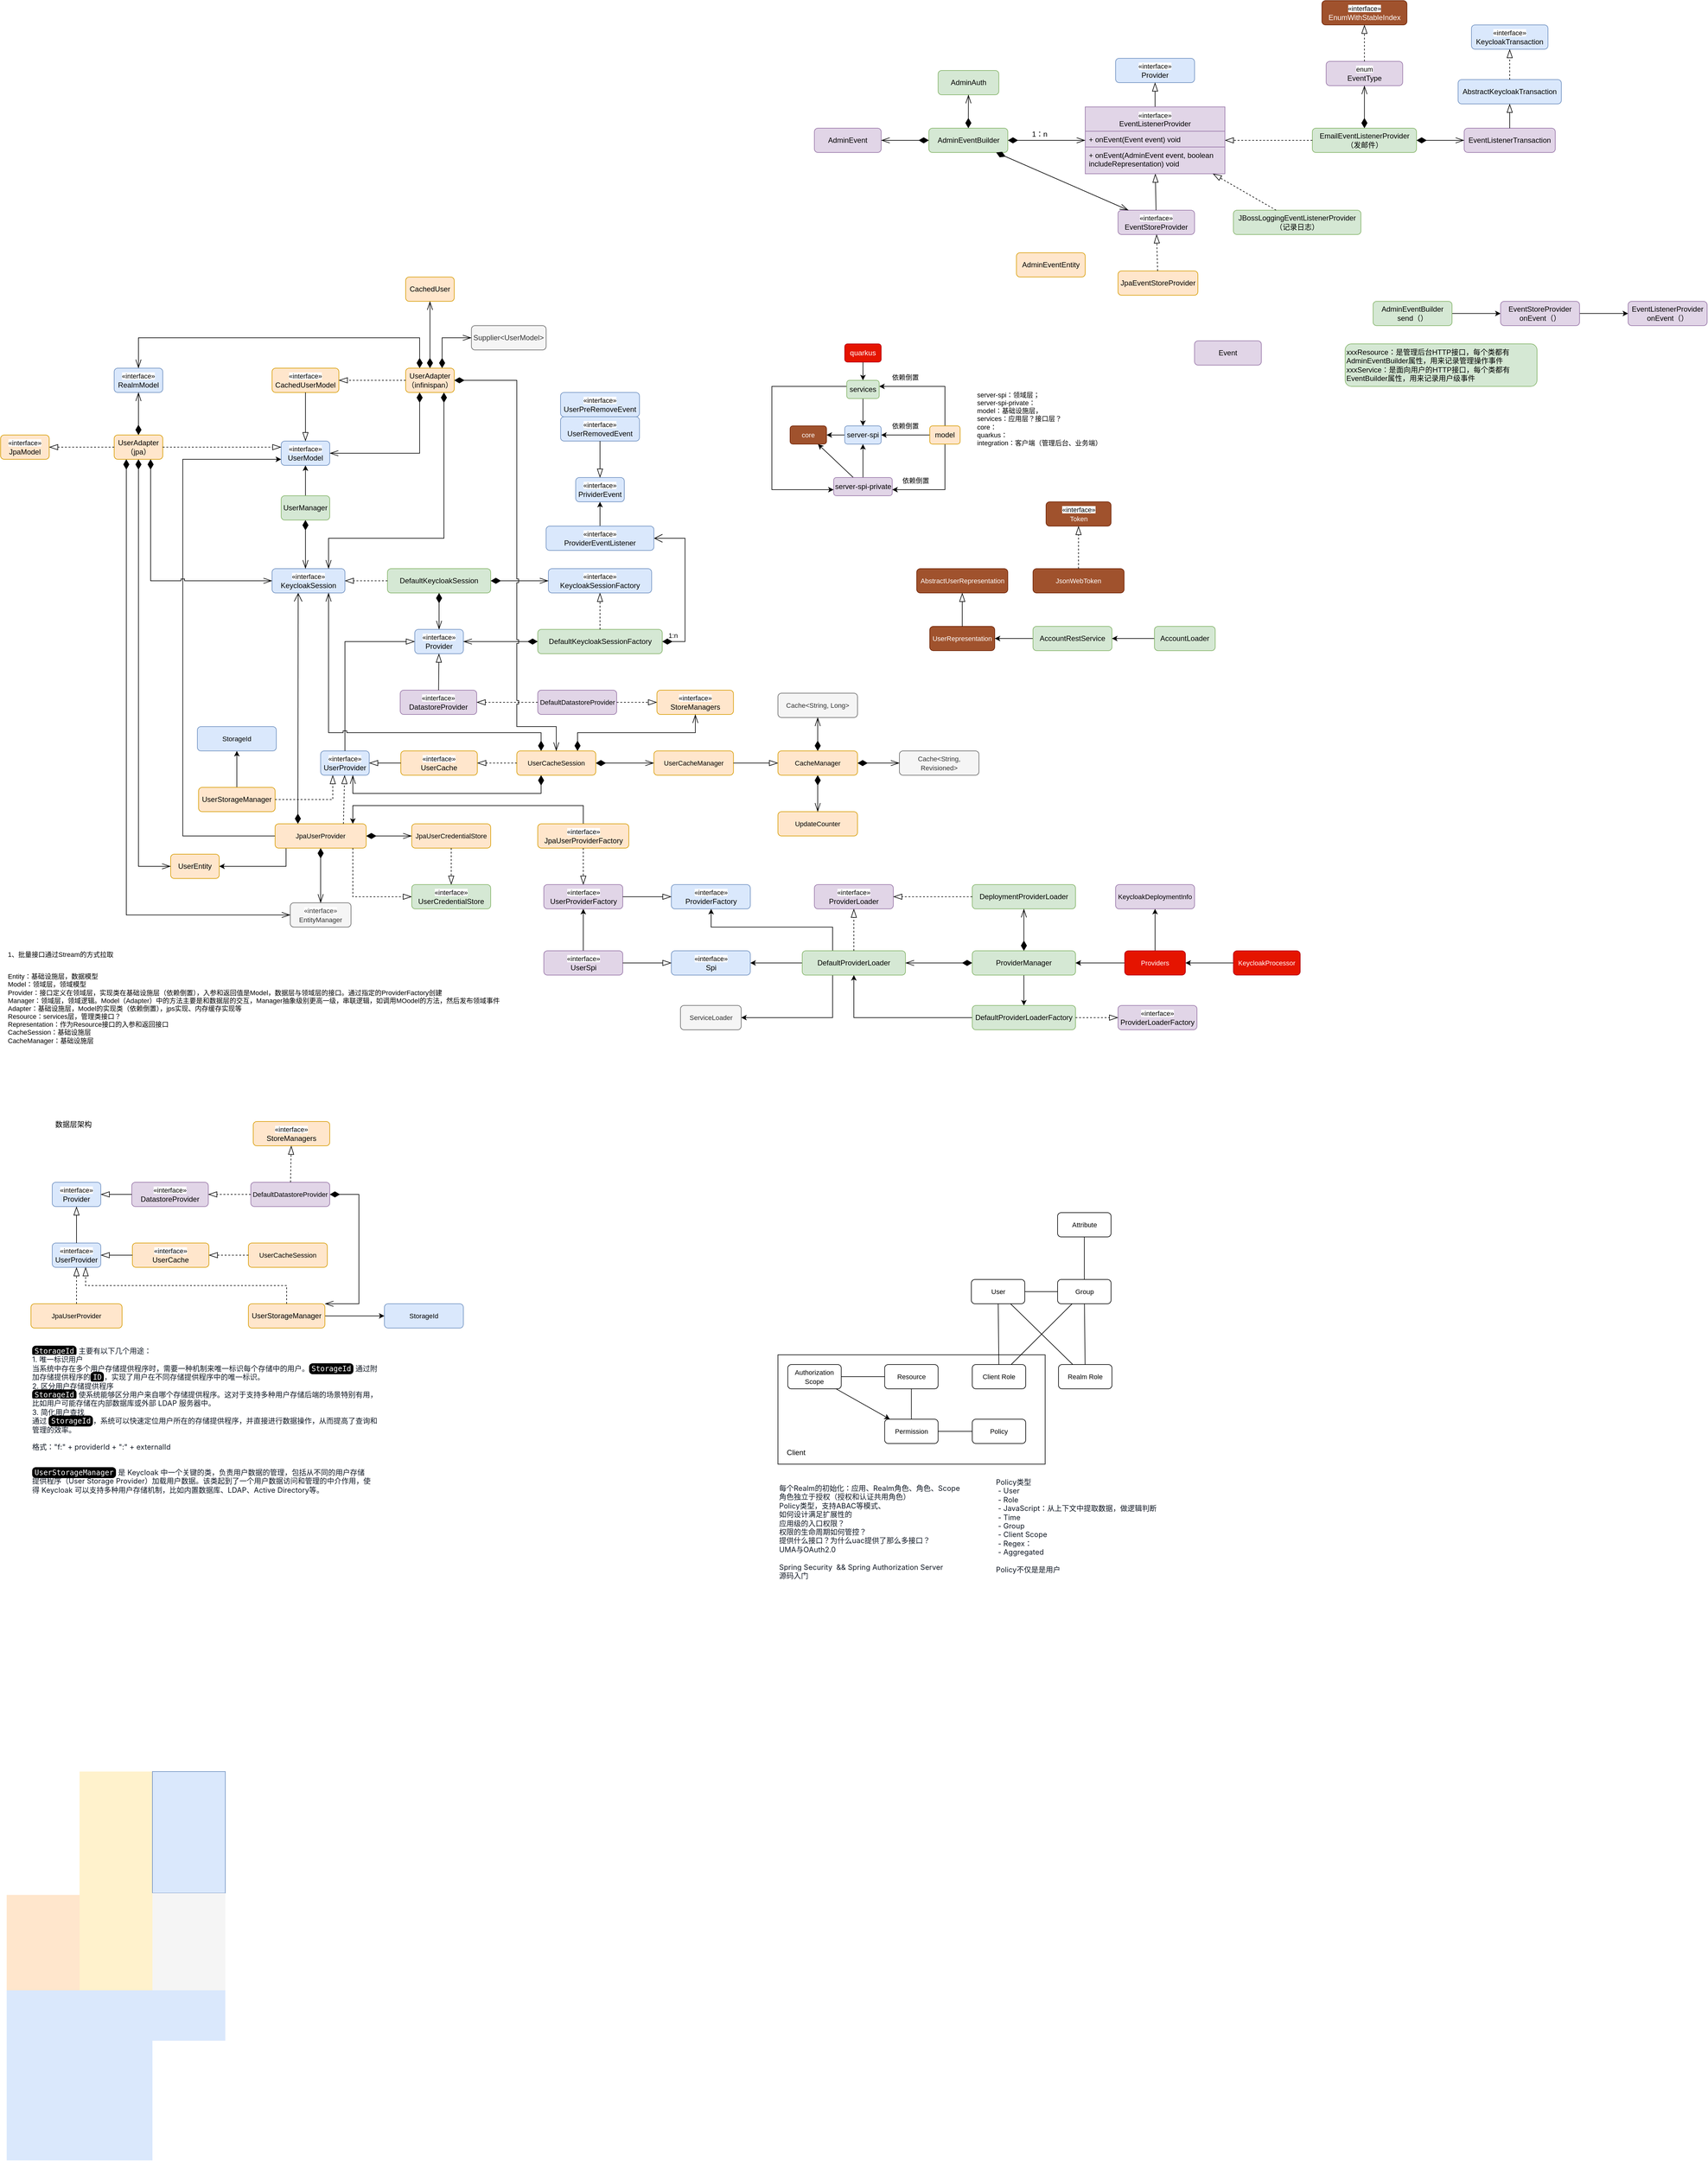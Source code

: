 <mxfile version="24.8.4">
  <diagram name="Page-1" id="SGcs01yoSxrTNf1rtQp4">
    <mxGraphModel dx="2133" dy="2004" grid="1" gridSize="10" guides="1" tooltips="1" connect="1" arrows="1" fold="1" page="1" pageScale="1" pageWidth="827" pageHeight="1169" math="0" shadow="0">
      <root>
        <mxCell id="0" />
        <mxCell id="1" parent="0" />
        <mxCell id="__7gwF63bdDMFCGE4VJQ-42" value="" style="rounded=0;whiteSpace=wrap;html=1;fontFamily=Helvetica;fontSize=11;fontColor=default;labelBackgroundColor=default;" parent="1" vertex="1">
          <mxGeometry x="470" y="1674" width="440" height="180" as="geometry" />
        </mxCell>
        <mxCell id="PywDyqhVrASCAQHyuBEY-1" value="&lt;span style=&quot;font-size: 11px; background-color: rgb(255, 255, 255);&quot;&gt;«interface»&lt;/span&gt;&lt;br&gt;UserModel" style="rounded=1;whiteSpace=wrap;html=1;fillColor=#dae8fc;strokeColor=#6c8ebf;" parent="1" vertex="1">
          <mxGeometry x="-348" y="170" width="80" height="40" as="geometry" />
        </mxCell>
        <mxCell id="PywDyqhVrASCAQHyuBEY-2" value="&lt;span style=&quot;font-size: 11px; background-color: rgb(255, 255, 255);&quot;&gt;«interface»&lt;/span&gt;&lt;br&gt;UserRemovedEvent" style="rounded=1;whiteSpace=wrap;html=1;fillColor=#dae8fc;strokeColor=#6c8ebf;" parent="1" vertex="1">
          <mxGeometry x="112" y="130" width="130" height="40" as="geometry" />
        </mxCell>
        <mxCell id="PywDyqhVrASCAQHyuBEY-4" value="&lt;span style=&quot;font-size: 11px; background-color: rgb(255, 255, 255);&quot;&gt;«interface»&lt;/span&gt;&lt;br&gt;PrividerEvent" style="rounded=1;whiteSpace=wrap;html=1;fillColor=#dae8fc;strokeColor=#6c8ebf;" parent="1" vertex="1">
          <mxGeometry x="137" y="230" width="80" height="40" as="geometry" />
        </mxCell>
        <mxCell id="PywDyqhVrASCAQHyuBEY-6" value="" style="endArrow=blockThin;endFill=0;endSize=12;html=1;rounded=0;" parent="1" source="PywDyqhVrASCAQHyuBEY-2" target="PywDyqhVrASCAQHyuBEY-4" edge="1">
          <mxGeometry width="160" relative="1" as="geometry">
            <mxPoint x="847" y="330" as="sourcePoint" />
            <mxPoint x="1007" y="330" as="targetPoint" />
          </mxGeometry>
        </mxCell>
        <mxCell id="PywDyqhVrASCAQHyuBEY-8" value="&lt;span style=&quot;font-size: 11px; background-color: rgb(255, 255, 255);&quot;&gt;«interface»&lt;/span&gt;&lt;br&gt;UserPreRemoveEvent" style="rounded=1;whiteSpace=wrap;html=1;fillColor=#dae8fc;strokeColor=#6c8ebf;" parent="1" vertex="1">
          <mxGeometry x="112" y="90" width="130" height="40" as="geometry" />
        </mxCell>
        <mxCell id="PywDyqhVrASCAQHyuBEY-32" style="edgeStyle=none;shape=connector;rounded=0;orthogonalLoop=1;jettySize=auto;html=1;strokeColor=default;align=center;verticalAlign=middle;fontFamily=Helvetica;fontSize=11;fontColor=default;labelBackgroundColor=default;endArrow=classic;" parent="1" source="PywDyqhVrASCAQHyuBEY-11" target="PywDyqhVrASCAQHyuBEY-1" edge="1">
          <mxGeometry relative="1" as="geometry" />
        </mxCell>
        <mxCell id="PywDyqhVrASCAQHyuBEY-11" value="UserManager" style="rounded=1;whiteSpace=wrap;html=1;fillColor=#d5e8d4;strokeColor=#82b366;" parent="1" vertex="1">
          <mxGeometry x="-348" y="260" width="80" height="40" as="geometry" />
        </mxCell>
        <mxCell id="PywDyqhVrASCAQHyuBEY-12" value="&lt;span style=&quot;font-size: 11px; background-color: rgb(255, 255, 255);&quot;&gt;«interface»&lt;/span&gt;&lt;br&gt;UserProvider" style="rounded=1;whiteSpace=wrap;html=1;fillColor=#dae8fc;strokeColor=#6c8ebf;" parent="1" vertex="1">
          <mxGeometry x="-283" y="680" width="80" height="40" as="geometry" />
        </mxCell>
        <mxCell id="PywDyqhVrASCAQHyuBEY-17" value="&lt;span style=&quot;font-size: 11px; background-color: rgb(255, 255, 255);&quot;&gt;«interface»&lt;/span&gt;&lt;br&gt;KeycloakSession" style="rounded=1;whiteSpace=wrap;html=1;fillColor=#dae8fc;strokeColor=#6c8ebf;" parent="1" vertex="1">
          <mxGeometry x="-363" y="380" width="120" height="40" as="geometry" />
        </mxCell>
        <mxCell id="PywDyqhVrASCAQHyuBEY-21" value="&lt;span style=&quot;font-size: 11px; background-color: rgb(255, 255, 255);&quot;&gt;«interface»&lt;/span&gt;&lt;br&gt;KeycloakSessionFactory" style="rounded=1;whiteSpace=wrap;html=1;fillColor=#dae8fc;strokeColor=#6c8ebf;" parent="1" vertex="1">
          <mxGeometry x="92" y="380" width="170" height="40" as="geometry" />
        </mxCell>
        <mxCell id="PywDyqhVrASCAQHyuBEY-23" value="DefaultKeycloakSessionFactory" style="rounded=1;whiteSpace=wrap;html=1;fillColor=#d5e8d4;strokeColor=#82b366;" parent="1" vertex="1">
          <mxGeometry x="74.5" y="480" width="205" height="40" as="geometry" />
        </mxCell>
        <mxCell id="PywDyqhVrASCAQHyuBEY-24" value="" style="endArrow=blockThin;dashed=1;endFill=0;endSize=12;html=1;rounded=0;" parent="1" source="PywDyqhVrASCAQHyuBEY-23" target="PywDyqhVrASCAQHyuBEY-21" edge="1">
          <mxGeometry width="160" relative="1" as="geometry">
            <mxPoint x="372" y="90" as="sourcePoint" />
            <mxPoint x="372" y="40" as="targetPoint" />
          </mxGeometry>
        </mxCell>
        <mxCell id="PywDyqhVrASCAQHyuBEY-31" style="edgeStyle=none;shape=connector;rounded=0;orthogonalLoop=1;jettySize=auto;html=1;strokeColor=default;align=center;verticalAlign=middle;fontFamily=Helvetica;fontSize=11;fontColor=default;labelBackgroundColor=default;endArrow=classic;" parent="1" source="PywDyqhVrASCAQHyuBEY-25" target="PywDyqhVrASCAQHyuBEY-4" edge="1">
          <mxGeometry relative="1" as="geometry" />
        </mxCell>
        <mxCell id="PywDyqhVrASCAQHyuBEY-25" value="&lt;span style=&quot;font-size: 11px; background-color: rgb(255, 255, 255);&quot;&gt;«interface»&lt;/span&gt;&lt;br&gt;ProviderEventListener" style="rounded=1;whiteSpace=wrap;html=1;fillColor=#dae8fc;strokeColor=#6c8ebf;" parent="1" vertex="1">
          <mxGeometry x="88.25" y="310" width="177.5" height="40" as="geometry" />
        </mxCell>
        <mxCell id="PywDyqhVrASCAQHyuBEY-33" value="" style="endArrow=openThin;html=1;endSize=12;startArrow=diamondThin;startSize=14;startFill=1;edgeStyle=orthogonalEdgeStyle;align=left;verticalAlign=bottom;rounded=0;strokeColor=default;fontFamily=Helvetica;fontSize=11;fontColor=default;labelBackgroundColor=default;endFill=0;" parent="1" source="PywDyqhVrASCAQHyuBEY-11" target="PywDyqhVrASCAQHyuBEY-17" edge="1">
          <mxGeometry x="-1" y="3" relative="1" as="geometry">
            <mxPoint x="-368" y="330" as="sourcePoint" />
            <mxPoint x="-403" y="420" as="targetPoint" />
            <Array as="points">
              <mxPoint x="-308" y="360" />
              <mxPoint x="-308" y="360" />
            </Array>
          </mxGeometry>
        </mxCell>
        <mxCell id="PywDyqhVrASCAQHyuBEY-34" value="DefaultKeycloakSession" style="rounded=1;whiteSpace=wrap;html=1;fillColor=#d5e8d4;strokeColor=#82b366;" parent="1" vertex="1">
          <mxGeometry x="-173" y="380" width="170" height="40" as="geometry" />
        </mxCell>
        <mxCell id="PywDyqhVrASCAQHyuBEY-35" value="" style="endArrow=openThin;html=1;endSize=12;startArrow=diamondThin;startSize=14;startFill=1;edgeStyle=orthogonalEdgeStyle;align=left;verticalAlign=bottom;rounded=0;strokeColor=default;fontFamily=Helvetica;fontSize=11;fontColor=default;labelBackgroundColor=default;endFill=0;" parent="1" source="PywDyqhVrASCAQHyuBEY-34" target="PywDyqhVrASCAQHyuBEY-36" edge="1">
          <mxGeometry x="-1" y="3" relative="1" as="geometry">
            <mxPoint x="-3" y="620" as="sourcePoint" />
            <mxPoint x="-3" y="725" as="targetPoint" />
            <Array as="points" />
          </mxGeometry>
        </mxCell>
        <mxCell id="PywDyqhVrASCAQHyuBEY-36" value="&lt;span style=&quot;font-size: 11px; background-color: rgb(255, 255, 255);&quot;&gt;«interface»&lt;/span&gt;&lt;br&gt;Provider" style="rounded=1;whiteSpace=wrap;html=1;fillColor=#dae8fc;strokeColor=#6c8ebf;" parent="1" vertex="1">
          <mxGeometry x="-128" y="480" width="80" height="40" as="geometry" />
        </mxCell>
        <mxCell id="PywDyqhVrASCAQHyuBEY-37" value="" style="endArrow=openThin;html=1;endSize=12;startArrow=diamondThin;startSize=14;startFill=1;edgeStyle=orthogonalEdgeStyle;align=left;verticalAlign=bottom;rounded=0;strokeColor=default;fontFamily=Helvetica;fontSize=11;fontColor=default;labelBackgroundColor=default;endFill=0;" parent="1" source="PywDyqhVrASCAQHyuBEY-34" target="PywDyqhVrASCAQHyuBEY-21" edge="1">
          <mxGeometry x="-1" y="3" relative="1" as="geometry">
            <mxPoint x="-78" y="360" as="sourcePoint" />
            <mxPoint x="-78" y="260" as="targetPoint" />
            <Array as="points">
              <mxPoint x="-78" y="400" />
            </Array>
          </mxGeometry>
        </mxCell>
        <mxCell id="PywDyqhVrASCAQHyuBEY-38" value="" style="endArrow=blockThin;endFill=0;endSize=12;html=1;rounded=0;edgeStyle=orthogonalEdgeStyle;" parent="1" source="PywDyqhVrASCAQHyuBEY-12" target="PywDyqhVrASCAQHyuBEY-36" edge="1">
          <mxGeometry width="160" relative="1" as="geometry">
            <mxPoint x="187" y="490" as="sourcePoint" />
            <mxPoint x="187" y="430" as="targetPoint" />
            <Array as="points">
              <mxPoint x="-243" y="500" />
            </Array>
          </mxGeometry>
        </mxCell>
        <mxCell id="PywDyqhVrASCAQHyuBEY-39" value="" style="endArrow=blockThin;dashed=1;endFill=0;endSize=12;html=1;rounded=0;" parent="1" source="PywDyqhVrASCAQHyuBEY-34" target="PywDyqhVrASCAQHyuBEY-17" edge="1">
          <mxGeometry width="160" relative="1" as="geometry">
            <mxPoint x="-223" y="290" as="sourcePoint" />
            <mxPoint x="-118" y="290" as="targetPoint" />
          </mxGeometry>
        </mxCell>
        <mxCell id="PywDyqhVrASCAQHyuBEY-41" value="" style="endArrow=open;html=1;endSize=12;startArrow=diamondThin;startSize=14;startFill=1;edgeStyle=orthogonalEdgeStyle;align=left;verticalAlign=bottom;rounded=0;strokeColor=default;fontFamily=Helvetica;fontSize=11;fontColor=default;labelBackgroundColor=default;" parent="1" source="PywDyqhVrASCAQHyuBEY-23" target="PywDyqhVrASCAQHyuBEY-25" edge="1">
          <mxGeometry x="-1" y="3" relative="1" as="geometry">
            <mxPoint x="7" y="410" as="sourcePoint" />
            <mxPoint x="102" y="410" as="targetPoint" />
            <Array as="points">
              <mxPoint x="317" y="500" />
              <mxPoint x="317" y="330" />
            </Array>
          </mxGeometry>
        </mxCell>
        <mxCell id="PywDyqhVrASCAQHyuBEY-42" value="1:n" style="text;html=1;align=center;verticalAlign=middle;resizable=0;points=[];autosize=1;strokeColor=none;fillColor=none;fontFamily=Helvetica;fontSize=11;fontColor=default;labelBackgroundColor=default;" parent="1" vertex="1">
          <mxGeometry x="277" y="475" width="40" height="30" as="geometry" />
        </mxCell>
        <mxCell id="PywDyqhVrASCAQHyuBEY-43" value="" style="endArrow=openThin;html=1;endSize=12;startArrow=diamondThin;startSize=14;startFill=1;edgeStyle=orthogonalEdgeStyle;align=left;verticalAlign=bottom;rounded=0;strokeColor=default;fontFamily=Helvetica;fontSize=11;fontColor=default;labelBackgroundColor=default;endFill=0;" parent="1" source="PywDyqhVrASCAQHyuBEY-23" target="PywDyqhVrASCAQHyuBEY-36" edge="1">
          <mxGeometry x="-1" y="3" relative="1" as="geometry">
            <mxPoint x="237" y="599.5" as="sourcePoint" />
            <mxPoint x="397" y="599.5" as="targetPoint" />
            <Array as="points" />
          </mxGeometry>
        </mxCell>
        <mxCell id="PywDyqhVrASCAQHyuBEY-44" value="&lt;span style=&quot;font-size: 11px; background-color: rgb(255, 255, 255);&quot;&gt;«interface»&lt;/span&gt;&lt;br&gt;DatastoreProvider" style="rounded=1;whiteSpace=wrap;html=1;fillColor=#e1d5e7;strokeColor=#9673a6;" parent="1" vertex="1">
          <mxGeometry x="-152" y="580" width="126" height="40" as="geometry" />
        </mxCell>
        <mxCell id="PywDyqhVrASCAQHyuBEY-45" value="" style="endArrow=blockThin;endFill=0;endSize=12;html=1;rounded=0;" parent="1" source="PywDyqhVrASCAQHyuBEY-44" target="PywDyqhVrASCAQHyuBEY-36" edge="1">
          <mxGeometry width="160" relative="1" as="geometry">
            <mxPoint x="-193" y="510" as="sourcePoint" />
            <mxPoint x="-118" y="510" as="targetPoint" />
          </mxGeometry>
        </mxCell>
        <mxCell id="PywDyqhVrASCAQHyuBEY-46" value="&lt;span style=&quot;font-size: 11px;&quot;&gt;DefaultDatastoreProvider&lt;/span&gt;" style="rounded=1;whiteSpace=wrap;html=1;fillColor=#e1d5e7;strokeColor=#9673a6;" parent="1" vertex="1">
          <mxGeometry x="74.5" y="580" width="130" height="40" as="geometry" />
        </mxCell>
        <mxCell id="PywDyqhVrASCAQHyuBEY-48" value="" style="endArrow=blockThin;dashed=1;endFill=0;endSize=12;html=1;rounded=0;" parent="1" source="PywDyqhVrASCAQHyuBEY-46" target="PywDyqhVrASCAQHyuBEY-44" edge="1">
          <mxGeometry width="160" relative="1" as="geometry">
            <mxPoint x="-79" y="590" as="sourcePoint" />
            <mxPoint x="137" y="560" as="targetPoint" />
          </mxGeometry>
        </mxCell>
        <mxCell id="PywDyqhVrASCAQHyuBEY-49" value="&lt;span style=&quot;font-size: 11px; background-color: rgb(255, 255, 255);&quot;&gt;«interface»&lt;/span&gt;&lt;br&gt;StoreManagers" style="rounded=1;whiteSpace=wrap;html=1;fillColor=#ffe6cc;strokeColor=#d79b00;" parent="1" vertex="1">
          <mxGeometry x="270.75" y="580" width="126" height="40" as="geometry" />
        </mxCell>
        <mxCell id="PywDyqhVrASCAQHyuBEY-50" value="" style="endArrow=blockThin;dashed=1;endFill=0;endSize=12;html=1;rounded=0;" parent="1" source="PywDyqhVrASCAQHyuBEY-46" target="PywDyqhVrASCAQHyuBEY-49" edge="1">
          <mxGeometry width="160" relative="1" as="geometry">
            <mxPoint x="-78" y="690" as="sourcePoint" />
            <mxPoint x="-79" y="630" as="targetPoint" />
          </mxGeometry>
        </mxCell>
        <mxCell id="PywDyqhVrASCAQHyuBEY-57" style="edgeStyle=orthogonalEdgeStyle;shape=connector;rounded=0;orthogonalLoop=1;jettySize=auto;html=1;strokeColor=default;align=center;verticalAlign=middle;fontFamily=Helvetica;fontSize=11;fontColor=default;labelBackgroundColor=default;endArrow=classic;" parent="1" source="PywDyqhVrASCAQHyuBEY-52" target="PywDyqhVrASCAQHyuBEY-56" edge="1">
          <mxGeometry relative="1" as="geometry">
            <Array as="points">
              <mxPoint x="-340" y="870" />
            </Array>
          </mxGeometry>
        </mxCell>
        <mxCell id="PywDyqhVrASCAQHyuBEY-58" style="edgeStyle=orthogonalEdgeStyle;shape=connector;rounded=0;orthogonalLoop=1;jettySize=auto;html=1;strokeColor=default;align=center;verticalAlign=middle;fontFamily=Helvetica;fontSize=11;fontColor=default;labelBackgroundColor=default;endArrow=classic;" parent="1" source="PywDyqhVrASCAQHyuBEY-52" target="PywDyqhVrASCAQHyuBEY-1" edge="1">
          <mxGeometry relative="1" as="geometry">
            <Array as="points">
              <mxPoint x="-510" y="820" />
              <mxPoint x="-510" y="200" />
            </Array>
          </mxGeometry>
        </mxCell>
        <mxCell id="PywDyqhVrASCAQHyuBEY-52" value="&lt;span style=&quot;font-size: 11px;&quot;&gt;JpaUserProvider&lt;/span&gt;" style="rounded=1;whiteSpace=wrap;html=1;fillColor=#ffe6cc;strokeColor=#d79b00;" parent="1" vertex="1">
          <mxGeometry x="-358" y="800" width="150" height="40" as="geometry" />
        </mxCell>
        <mxCell id="PywDyqhVrASCAQHyuBEY-53" value="" style="endArrow=blockThin;dashed=1;endFill=0;endSize=12;html=1;rounded=0;exitX=0.75;exitY=0;exitDx=0;exitDy=0;" parent="1" source="PywDyqhVrASCAQHyuBEY-52" target="PywDyqhVrASCAQHyuBEY-12" edge="1">
          <mxGeometry width="160" relative="1" as="geometry">
            <mxPoint x="-14" y="690" as="sourcePoint" />
            <mxPoint x="-63" y="630" as="targetPoint" />
          </mxGeometry>
        </mxCell>
        <mxCell id="PywDyqhVrASCAQHyuBEY-55" value="" style="endArrow=blockThin;dashed=1;endFill=0;endSize=12;html=1;rounded=0;edgeStyle=orthogonalEdgeStyle;" parent="1" source="PywDyqhVrASCAQHyuBEY-52" target="PywDyqhVrASCAQHyuBEY-67" edge="1">
          <mxGeometry width="160" relative="1" as="geometry">
            <mxPoint x="-233" y="810" as="sourcePoint" />
            <mxPoint x="-233" y="730" as="targetPoint" />
            <Array as="points">
              <mxPoint x="-230" y="920" />
            </Array>
          </mxGeometry>
        </mxCell>
        <mxCell id="PywDyqhVrASCAQHyuBEY-56" value="UserEntity" style="rounded=1;whiteSpace=wrap;html=1;fillColor=#ffe6cc;strokeColor=#d79b00;" parent="1" vertex="1">
          <mxGeometry x="-530" y="850" width="80" height="40" as="geometry" />
        </mxCell>
        <mxCell id="PywDyqhVrASCAQHyuBEY-61" value="" style="endArrow=open;html=1;endSize=12;startArrow=diamondThin;startSize=14;startFill=1;edgeStyle=orthogonalEdgeStyle;align=left;verticalAlign=bottom;rounded=0;strokeColor=default;fontFamily=Helvetica;fontSize=11;fontColor=default;labelBackgroundColor=default;exitX=0.25;exitY=0;exitDx=0;exitDy=0;jumpStyle=arc;" parent="1" source="PywDyqhVrASCAQHyuBEY-52" target="PywDyqhVrASCAQHyuBEY-17" edge="1">
          <mxGeometry x="-1" y="3" relative="1" as="geometry">
            <mxPoint x="-78" y="430" as="sourcePoint" />
            <mxPoint x="-263" y="410" as="targetPoint" />
            <Array as="points">
              <mxPoint x="-320" y="520" />
              <mxPoint x="-320" y="520" />
            </Array>
          </mxGeometry>
        </mxCell>
        <mxCell id="PywDyqhVrASCAQHyuBEY-62" value="&lt;span style=&quot;font-size: 11px; background-color: rgb(255, 255, 255);&quot;&gt;«interface»&lt;/span&gt;&lt;span style=&quot;font-size: 11px;&quot;&gt;&lt;br&gt;EntityManager&lt;/span&gt;" style="rounded=1;whiteSpace=wrap;html=1;fillColor=#f5f5f5;fontColor=#333333;strokeColor=#666666;" parent="1" vertex="1">
          <mxGeometry x="-333" y="930" width="100" height="40" as="geometry" />
        </mxCell>
        <mxCell id="PywDyqhVrASCAQHyuBEY-63" value="&lt;span style=&quot;font-size: 11px;&quot;&gt;JpaUserCredentialStore&lt;/span&gt;" style="rounded=1;whiteSpace=wrap;html=1;fillColor=#ffe6cc;strokeColor=#d79b00;" parent="1" vertex="1">
          <mxGeometry x="-133" y="800" width="130" height="40" as="geometry" />
        </mxCell>
        <mxCell id="PywDyqhVrASCAQHyuBEY-64" value="" style="endArrow=openThin;html=1;endSize=12;startArrow=diamondThin;startSize=14;startFill=1;align=left;verticalAlign=bottom;rounded=0;strokeColor=default;fontFamily=Helvetica;fontSize=11;fontColor=default;labelBackgroundColor=default;endFill=0;" parent="1" source="PywDyqhVrASCAQHyuBEY-52" target="PywDyqhVrASCAQHyuBEY-63" edge="1">
          <mxGeometry x="-1" y="3" relative="1" as="geometry">
            <mxPoint x="-363" y="1010" as="sourcePoint" />
            <mxPoint x="-203" y="1010" as="targetPoint" />
          </mxGeometry>
        </mxCell>
        <mxCell id="PywDyqhVrASCAQHyuBEY-65" value="" style="endArrow=openThin;html=1;endSize=12;startArrow=diamondThin;startSize=14;startFill=1;align=left;verticalAlign=bottom;rounded=0;strokeColor=default;fontFamily=Helvetica;fontSize=11;fontColor=default;labelBackgroundColor=default;endFill=0;" parent="1" source="PywDyqhVrASCAQHyuBEY-52" target="PywDyqhVrASCAQHyuBEY-62" edge="1">
          <mxGeometry x="-1" y="3" relative="1" as="geometry">
            <mxPoint x="-353" y="1020" as="sourcePoint" />
            <mxPoint x="-193" y="1020" as="targetPoint" />
          </mxGeometry>
        </mxCell>
        <mxCell id="PywDyqhVrASCAQHyuBEY-66" value="Entity：基础设施层，数据模型&lt;br&gt;Model：领域层，领域模型&lt;br&gt;Provider：接口定义在领域层，实现类在基础设施层（依赖倒置），入参和返回值是Model，数据层与领域层的接口。通过指定的ProviderFactory创建&lt;br&gt;Manager：领域层，领域逻辑。Model（Adapter）中的方法主要是和数据层的交互，Manager抽象级别更高一级，串联逻辑，如调用MOodel的方法，然后发布领域事件&lt;br&gt;Adapter：基础设施层，Model的实现类（依赖倒置），jps实现、内存缓存实现等&lt;br&gt;Resource：services层，管理类接口？&lt;br&gt;Representation：作为Resource接口的入参和返回接口&lt;br&gt;CacheSession：基础设施层&lt;br&gt;CacheManager：基础设施层" style="text;html=1;align=left;verticalAlign=middle;resizable=0;points=[];autosize=1;strokeColor=none;fillColor=none;fontFamily=Helvetica;fontSize=11;fontColor=default;labelBackgroundColor=default;" parent="1" vertex="1">
          <mxGeometry x="-800" y="1039" width="830" height="130" as="geometry" />
        </mxCell>
        <mxCell id="PywDyqhVrASCAQHyuBEY-67" value="&lt;span style=&quot;font-size: 11px; background-color: rgb(255, 255, 255);&quot;&gt;«interface»&lt;/span&gt;&lt;br&gt;UserCredentialStore" style="rounded=1;whiteSpace=wrap;html=1;fillColor=#d5e8d4;strokeColor=#82b366;" parent="1" vertex="1">
          <mxGeometry x="-133" y="900" width="130" height="40" as="geometry" />
        </mxCell>
        <mxCell id="PywDyqhVrASCAQHyuBEY-68" value="" style="endArrow=blockThin;dashed=1;endFill=0;endSize=12;html=1;rounded=0;" parent="1" source="PywDyqhVrASCAQHyuBEY-63" target="PywDyqhVrASCAQHyuBEY-67" edge="1">
          <mxGeometry width="160" relative="1" as="geometry">
            <mxPoint x="-287" y="810" as="sourcePoint" />
            <mxPoint x="-244" y="730" as="targetPoint" />
          </mxGeometry>
        </mxCell>
        <mxCell id="PywDyqhVrASCAQHyuBEY-69" value="UserAdapter&lt;br&gt;（jpa）" style="rounded=1;whiteSpace=wrap;html=1;fillColor=#ffe6cc;strokeColor=#d79b00;" parent="1" vertex="1">
          <mxGeometry x="-623" y="160" width="80" height="40" as="geometry" />
        </mxCell>
        <mxCell id="PywDyqhVrASCAQHyuBEY-70" value="&lt;span style=&quot;font-size: 11px; background-color: rgb(255, 255, 255);&quot;&gt;«interface»&lt;/span&gt;&lt;br&gt;JpaModel" style="rounded=1;whiteSpace=wrap;html=1;fillColor=#ffe6cc;strokeColor=#d79b00;" parent="1" vertex="1">
          <mxGeometry x="-810" y="160" width="80" height="40" as="geometry" />
        </mxCell>
        <mxCell id="PywDyqhVrASCAQHyuBEY-72" value="" style="endArrow=blockThin;dashed=1;endFill=0;endSize=12;html=1;rounded=0;entryX=0;entryY=0.25;entryDx=0;entryDy=0;" parent="1" source="PywDyqhVrASCAQHyuBEY-69" target="PywDyqhVrASCAQHyuBEY-1" edge="1">
          <mxGeometry width="160" relative="1" as="geometry">
            <mxPoint x="205" y="130" as="sourcePoint" />
            <mxPoint x="192" y="180" as="targetPoint" />
          </mxGeometry>
        </mxCell>
        <mxCell id="PywDyqhVrASCAQHyuBEY-74" value="" style="endArrow=blockThin;dashed=1;endFill=0;endSize=12;html=1;rounded=0;" parent="1" source="PywDyqhVrASCAQHyuBEY-69" target="PywDyqhVrASCAQHyuBEY-70" edge="1">
          <mxGeometry width="160" relative="1" as="geometry">
            <mxPoint x="-149" y="-10" as="sourcePoint" />
            <mxPoint x="-248" y="-10" as="targetPoint" />
          </mxGeometry>
        </mxCell>
        <mxCell id="PywDyqhVrASCAQHyuBEY-75" value="" style="endArrow=openThin;html=1;endSize=12;startArrow=diamondThin;startSize=14;startFill=1;edgeStyle=orthogonalEdgeStyle;align=left;verticalAlign=bottom;rounded=0;strokeColor=default;fontFamily=Helvetica;fontSize=11;fontColor=default;labelBackgroundColor=default;exitX=0.5;exitY=1;exitDx=0;exitDy=0;endFill=0;" parent="1" source="PywDyqhVrASCAQHyuBEY-69" target="PywDyqhVrASCAQHyuBEY-56" edge="1">
          <mxGeometry x="-1" y="3" relative="1" as="geometry">
            <mxPoint x="-603" y="200" as="sourcePoint" />
            <mxPoint x="84.5" y="820" as="targetPoint" />
            <Array as="points">
              <mxPoint x="-583" y="870" />
            </Array>
          </mxGeometry>
        </mxCell>
        <mxCell id="PywDyqhVrASCAQHyuBEY-76" value="" style="endArrow=openThin;html=1;endSize=12;startArrow=diamondThin;startSize=14;startFill=1;edgeStyle=orthogonalEdgeStyle;align=left;verticalAlign=bottom;rounded=0;strokeColor=default;fontFamily=Helvetica;fontSize=11;fontColor=default;labelBackgroundColor=default;exitX=0.25;exitY=1;exitDx=0;exitDy=0;endFill=0;" parent="1" source="PywDyqhVrASCAQHyuBEY-69" target="PywDyqhVrASCAQHyuBEY-62" edge="1">
          <mxGeometry x="-1" y="3" relative="1" as="geometry">
            <mxPoint x="-583" y="200" as="sourcePoint" />
            <mxPoint x="-423" y="930" as="targetPoint" />
            <Array as="points">
              <mxPoint x="-603" y="950" />
            </Array>
          </mxGeometry>
        </mxCell>
        <mxCell id="PywDyqhVrASCAQHyuBEY-77" value="&lt;span style=&quot;font-size: 11px; background-color: rgb(255, 255, 255);&quot;&gt;«interface»&lt;/span&gt;&lt;br&gt;RealmModel" style="rounded=1;whiteSpace=wrap;html=1;fillColor=#dae8fc;strokeColor=#6c8ebf;" parent="1" vertex="1">
          <mxGeometry x="-623" y="50" width="80" height="40" as="geometry" />
        </mxCell>
        <mxCell id="PywDyqhVrASCAQHyuBEY-78" value="" style="endArrow=openThin;html=1;endSize=12;startArrow=diamondThin;startSize=14;startFill=1;edgeStyle=orthogonalEdgeStyle;align=left;verticalAlign=bottom;rounded=0;strokeColor=default;fontFamily=Helvetica;fontSize=11;fontColor=default;labelBackgroundColor=default;jumpStyle=sharp;endFill=0;" parent="1" source="PywDyqhVrASCAQHyuBEY-69" target="PywDyqhVrASCAQHyuBEY-17" edge="1">
          <mxGeometry x="-1" y="3" relative="1" as="geometry">
            <mxPoint x="-298" y="310" as="sourcePoint" />
            <mxPoint x="-298" y="390" as="targetPoint" />
            <Array as="points">
              <mxPoint x="-563" y="400" />
            </Array>
          </mxGeometry>
        </mxCell>
        <mxCell id="PywDyqhVrASCAQHyuBEY-79" value="" style="endArrow=openThin;html=1;endSize=12;startArrow=diamondThin;startSize=14;startFill=1;align=left;verticalAlign=bottom;rounded=0;strokeColor=default;fontFamily=Helvetica;fontSize=11;fontColor=default;labelBackgroundColor=default;endFill=0;" parent="1" source="PywDyqhVrASCAQHyuBEY-69" target="PywDyqhVrASCAQHyuBEY-77" edge="1">
          <mxGeometry x="-1" y="3" relative="1" as="geometry">
            <mxPoint x="-109" y="10" as="sourcePoint" />
            <mxPoint x="-253" y="180" as="targetPoint" />
          </mxGeometry>
        </mxCell>
        <mxCell id="PywDyqhVrASCAQHyuBEY-80" value="&lt;span style=&quot;font-size: 11px; background-color: rgb(255, 255, 255);&quot;&gt;«interface»&lt;/span&gt;&lt;br&gt;CachedUserModel" style="rounded=1;whiteSpace=wrap;html=1;fillColor=#ffe6cc;strokeColor=#d79b00;" parent="1" vertex="1">
          <mxGeometry x="-363" y="50" width="110" height="40" as="geometry" />
        </mxCell>
        <mxCell id="PywDyqhVrASCAQHyuBEY-81" value="UserAdapter&lt;br&gt;（infinispan）" style="rounded=1;whiteSpace=wrap;html=1;fillColor=#ffe6cc;strokeColor=#d79b00;" parent="1" vertex="1">
          <mxGeometry x="-143" y="50" width="80" height="40" as="geometry" />
        </mxCell>
        <mxCell id="PywDyqhVrASCAQHyuBEY-82" value="" style="endArrow=blockThin;dashed=1;endFill=0;endSize=12;html=1;rounded=0;" parent="1" source="PywDyqhVrASCAQHyuBEY-81" target="PywDyqhVrASCAQHyuBEY-80" edge="1">
          <mxGeometry width="160" relative="1" as="geometry">
            <mxPoint x="-159" y="200" as="sourcePoint" />
            <mxPoint x="-258" y="200" as="targetPoint" />
          </mxGeometry>
        </mxCell>
        <mxCell id="PywDyqhVrASCAQHyuBEY-83" value="" style="endArrow=blockThin;endFill=0;endSize=12;html=1;rounded=0;" parent="1" source="PywDyqhVrASCAQHyuBEY-80" target="PywDyqhVrASCAQHyuBEY-1" edge="1">
          <mxGeometry width="160" relative="1" as="geometry">
            <mxPoint x="-578" y="220" as="sourcePoint" />
            <mxPoint x="-578" y="170" as="targetPoint" />
          </mxGeometry>
        </mxCell>
        <mxCell id="PywDyqhVrASCAQHyuBEY-85" value="server-spi：领域层；&lt;br&gt;server-spi-private：&lt;br&gt;model：基础设施层，&lt;br&gt;&lt;div&gt;services：应用层？接口层？&lt;br&gt;core：&lt;br&gt;quarkus：&lt;br&gt;integration：客户端（管理后台、业务端）&lt;br&gt;&lt;div&gt;&lt;br&gt;&lt;/div&gt;&lt;/div&gt;" style="text;html=1;align=left;verticalAlign=middle;resizable=0;points=[];autosize=1;strokeColor=none;fillColor=none;fontFamily=Helvetica;fontSize=11;fontColor=default;labelBackgroundColor=default;" parent="1" vertex="1">
          <mxGeometry x="796" y="80" width="230" height="120" as="geometry" />
        </mxCell>
        <mxCell id="PywDyqhVrASCAQHyuBEY-86" value="1、批量接口通过Stream的方式拉取" style="text;html=1;align=left;verticalAlign=middle;resizable=0;points=[];autosize=1;strokeColor=none;fillColor=none;fontFamily=Helvetica;fontSize=11;fontColor=default;labelBackgroundColor=default;" parent="1" vertex="1">
          <mxGeometry x="-800" y="1000" width="200" height="30" as="geometry" />
        </mxCell>
        <mxCell id="PywDyqhVrASCAQHyuBEY-87" value="&lt;span style=&quot;font-size: 11px; background-color: rgb(255, 255, 255);&quot;&gt;«interface»&lt;/span&gt;&lt;br&gt;UserCache" style="rounded=1;whiteSpace=wrap;html=1;fillColor=#ffe6cc;strokeColor=#d79b00;" parent="1" vertex="1">
          <mxGeometry x="-151" y="680" width="126" height="40" as="geometry" />
        </mxCell>
        <mxCell id="PywDyqhVrASCAQHyuBEY-88" value="" style="endArrow=blockThin;endFill=0;endSize=12;html=1;rounded=0;" parent="1" source="PywDyqhVrASCAQHyuBEY-87" target="PywDyqhVrASCAQHyuBEY-12" edge="1">
          <mxGeometry width="160" relative="1" as="geometry">
            <mxPoint x="-79" y="590" as="sourcePoint" />
            <mxPoint x="-78" y="530" as="targetPoint" />
          </mxGeometry>
        </mxCell>
        <mxCell id="PywDyqhVrASCAQHyuBEY-90" value="&lt;span style=&quot;font-size: 11px;&quot;&gt;UserCacheSession&lt;/span&gt;" style="rounded=1;whiteSpace=wrap;html=1;fillColor=#ffe6cc;strokeColor=#d79b00;" parent="1" vertex="1">
          <mxGeometry x="40" y="680" width="130" height="40" as="geometry" />
        </mxCell>
        <mxCell id="PywDyqhVrASCAQHyuBEY-91" value="" style="endArrow=blockThin;dashed=1;endFill=0;endSize=12;html=1;rounded=0;" parent="1" source="PywDyqhVrASCAQHyuBEY-90" target="PywDyqhVrASCAQHyuBEY-87" edge="1">
          <mxGeometry width="160" relative="1" as="geometry">
            <mxPoint x="50" y="610" as="sourcePoint" />
            <mxPoint x="-16" y="610" as="targetPoint" />
          </mxGeometry>
        </mxCell>
        <mxCell id="PywDyqhVrASCAQHyuBEY-92" value="&lt;span style=&quot;font-size: 11px;&quot;&gt;UserCacheManager&lt;/span&gt;" style="rounded=1;whiteSpace=wrap;html=1;fillColor=#ffe6cc;strokeColor=#d79b00;" parent="1" vertex="1">
          <mxGeometry x="265.75" y="680" width="131" height="40" as="geometry" />
        </mxCell>
        <mxCell id="PywDyqhVrASCAQHyuBEY-93" value="" style="endArrow=openThin;html=1;endSize=12;startArrow=diamondThin;startSize=14;startFill=1;edgeStyle=orthogonalEdgeStyle;align=left;verticalAlign=bottom;rounded=0;strokeColor=default;fontFamily=Helvetica;fontSize=11;fontColor=default;labelBackgroundColor=default;endFill=0;" parent="1" source="PywDyqhVrASCAQHyuBEY-90" target="PywDyqhVrASCAQHyuBEY-92" edge="1">
          <mxGeometry x="-1" y="3" relative="1" as="geometry">
            <mxPoint x="85" y="510" as="sourcePoint" />
            <mxPoint x="-38" y="510" as="targetPoint" />
            <Array as="points" />
          </mxGeometry>
        </mxCell>
        <mxCell id="PywDyqhVrASCAQHyuBEY-94" value="&lt;span style=&quot;font-size: 11px;&quot;&gt;CacheManager&lt;/span&gt;" style="rounded=1;whiteSpace=wrap;html=1;fillColor=#ffe6cc;strokeColor=#d79b00;" parent="1" vertex="1">
          <mxGeometry x="470" y="680" width="131" height="40" as="geometry" />
        </mxCell>
        <mxCell id="PywDyqhVrASCAQHyuBEY-95" value="" style="endArrow=blockThin;endFill=0;endSize=12;html=1;rounded=0;" parent="1" source="PywDyqhVrASCAQHyuBEY-92" target="PywDyqhVrASCAQHyuBEY-94" edge="1">
          <mxGeometry width="160" relative="1" as="geometry">
            <mxPoint x="-141" y="710" as="sourcePoint" />
            <mxPoint x="-193" y="710" as="targetPoint" />
          </mxGeometry>
        </mxCell>
        <mxCell id="PywDyqhVrASCAQHyuBEY-96" value="&lt;span style=&quot;font-size: 11px;&quot;&gt;Cache&amp;lt;String, Long&amp;gt;&lt;/span&gt;" style="rounded=1;whiteSpace=wrap;html=1;fillColor=#f5f5f5;fontColor=#333333;strokeColor=#666666;" parent="1" vertex="1">
          <mxGeometry x="470" y="585" width="131" height="40" as="geometry" />
        </mxCell>
        <mxCell id="PywDyqhVrASCAQHyuBEY-97" value="&lt;span style=&quot;font-size: 11px;&quot;&gt;Cache&amp;lt;String, Revisioned&amp;gt;&lt;/span&gt;" style="rounded=1;whiteSpace=wrap;html=1;fillColor=#f5f5f5;fontColor=#333333;strokeColor=#666666;" parent="1" vertex="1">
          <mxGeometry x="670" y="680" width="131" height="40" as="geometry" />
        </mxCell>
        <mxCell id="PywDyqhVrASCAQHyuBEY-98" value="&lt;span style=&quot;font-size: 11px;&quot;&gt;UpdateCounter&lt;/span&gt;" style="rounded=1;whiteSpace=wrap;html=1;fillColor=#ffe6cc;strokeColor=#d79b00;" parent="1" vertex="1">
          <mxGeometry x="470" y="780" width="131" height="40" as="geometry" />
        </mxCell>
        <mxCell id="PywDyqhVrASCAQHyuBEY-99" value="" style="endArrow=openThin;html=1;endSize=12;startArrow=diamondThin;startSize=14;startFill=1;align=left;verticalAlign=bottom;rounded=0;strokeColor=default;fontFamily=Helvetica;fontSize=11;fontColor=default;labelBackgroundColor=default;endFill=0;" parent="1" source="PywDyqhVrASCAQHyuBEY-94" target="PywDyqhVrASCAQHyuBEY-98" edge="1">
          <mxGeometry x="-1" y="3" relative="1" as="geometry">
            <mxPoint x="460" y="790" as="sourcePoint" />
            <mxPoint x="556" y="790" as="targetPoint" />
          </mxGeometry>
        </mxCell>
        <mxCell id="PywDyqhVrASCAQHyuBEY-101" value="" style="endArrow=openThin;html=1;endSize=12;startArrow=diamondThin;startSize=14;startFill=1;align=left;verticalAlign=bottom;rounded=0;strokeColor=default;fontFamily=Helvetica;fontSize=11;fontColor=default;labelBackgroundColor=default;endFill=0;" parent="1" source="PywDyqhVrASCAQHyuBEY-94" target="PywDyqhVrASCAQHyuBEY-96" edge="1">
          <mxGeometry x="-1" y="3" relative="1" as="geometry">
            <mxPoint x="536" y="690" as="sourcePoint" />
            <mxPoint x="506" y="630" as="targetPoint" />
          </mxGeometry>
        </mxCell>
        <mxCell id="PywDyqhVrASCAQHyuBEY-102" value="" style="endArrow=openThin;html=1;endSize=12;startArrow=diamondThin;startSize=14;startFill=1;align=left;verticalAlign=bottom;rounded=0;strokeColor=default;fontFamily=Helvetica;fontSize=11;fontColor=default;labelBackgroundColor=default;endFill=0;" parent="1" source="PywDyqhVrASCAQHyuBEY-94" target="PywDyqhVrASCAQHyuBEY-97" edge="1">
          <mxGeometry x="-1" y="3" relative="1" as="geometry">
            <mxPoint x="570" y="690" as="sourcePoint" />
            <mxPoint x="642" y="630" as="targetPoint" />
          </mxGeometry>
        </mxCell>
        <mxCell id="PywDyqhVrASCAQHyuBEY-103" value="" style="endArrow=openThin;html=1;endSize=12;startArrow=diamondThin;startSize=14;startFill=1;edgeStyle=orthogonalEdgeStyle;align=left;verticalAlign=bottom;rounded=0;strokeColor=default;fontFamily=Helvetica;fontSize=11;fontColor=default;labelBackgroundColor=default;endFill=0;" parent="1" source="PywDyqhVrASCAQHyuBEY-90" target="PywDyqhVrASCAQHyuBEY-12" edge="1">
          <mxGeometry x="-1" y="3" relative="1" as="geometry">
            <mxPoint x="180" y="710" as="sourcePoint" />
            <mxPoint x="276" y="710" as="targetPoint" />
            <Array as="points">
              <mxPoint x="80" y="750" />
              <mxPoint x="-230" y="750" />
            </Array>
          </mxGeometry>
        </mxCell>
        <mxCell id="PywDyqhVrASCAQHyuBEY-104" value="" style="endArrow=openThin;html=1;endSize=12;startArrow=diamondThin;startSize=14;startFill=1;edgeStyle=orthogonalEdgeStyle;align=left;verticalAlign=bottom;rounded=0;strokeColor=default;fontFamily=Helvetica;fontSize=11;fontColor=default;labelBackgroundColor=default;endFill=0;jumpStyle=sharp;" parent="1" source="PywDyqhVrASCAQHyuBEY-90" target="PywDyqhVrASCAQHyuBEY-17" edge="1">
          <mxGeometry x="-1" y="3" relative="1" as="geometry">
            <mxPoint x="80" y="730" as="sourcePoint" />
            <mxPoint x="-220" y="730" as="targetPoint" />
            <Array as="points">
              <mxPoint x="80" y="650" />
              <mxPoint x="-270" y="650" />
            </Array>
          </mxGeometry>
        </mxCell>
        <mxCell id="PywDyqhVrASCAQHyuBEY-105" value="" style="endArrow=openThin;html=1;endSize=12;startArrow=diamondThin;startSize=14;startFill=1;edgeStyle=orthogonalEdgeStyle;align=left;verticalAlign=bottom;rounded=0;strokeColor=default;fontFamily=Helvetica;fontSize=11;fontColor=default;labelBackgroundColor=default;endFill=0;" parent="1" source="PywDyqhVrASCAQHyuBEY-90" target="PywDyqhVrASCAQHyuBEY-49" edge="1">
          <mxGeometry x="-1" y="3" relative="1" as="geometry">
            <mxPoint x="170" y="650" as="sourcePoint" />
            <mxPoint x="333.8" y="570" as="targetPoint" />
            <Array as="points">
              <mxPoint x="140" y="650" />
              <mxPoint x="334" y="650" />
            </Array>
          </mxGeometry>
        </mxCell>
        <mxCell id="PywDyqhVrASCAQHyuBEY-107" value="CachedUser" style="rounded=1;whiteSpace=wrap;html=1;fillColor=#ffe6cc;strokeColor=#d79b00;" parent="1" vertex="1">
          <mxGeometry x="-143" y="-100" width="80" height="40" as="geometry" />
        </mxCell>
        <mxCell id="PywDyqhVrASCAQHyuBEY-108" value="" style="endArrow=openThin;html=1;endSize=12;startArrow=diamondThin;startSize=14;startFill=1;edgeStyle=orthogonalEdgeStyle;align=left;verticalAlign=bottom;rounded=0;strokeColor=default;fontFamily=Helvetica;fontSize=11;fontColor=default;labelBackgroundColor=default;endFill=0;" parent="1" source="PywDyqhVrASCAQHyuBEY-81" target="PywDyqhVrASCAQHyuBEY-107" edge="1">
          <mxGeometry x="-1" y="3" relative="1" as="geometry">
            <mxPoint x="-298" y="310" as="sourcePoint" />
            <mxPoint x="-80" y="-60" as="targetPoint" />
            <Array as="points" />
          </mxGeometry>
        </mxCell>
        <mxCell id="PywDyqhVrASCAQHyuBEY-109" value="Supplier&amp;lt;UserModel&amp;gt;" style="rounded=1;whiteSpace=wrap;html=1;fillColor=#f5f5f5;fontColor=#333333;strokeColor=#666666;" parent="1" vertex="1">
          <mxGeometry x="-34.75" y="-20" width="123" height="40" as="geometry" />
        </mxCell>
        <mxCell id="PywDyqhVrASCAQHyuBEY-110" value="" style="endArrow=openThin;html=1;endSize=12;startArrow=diamondThin;startSize=14;startFill=1;edgeStyle=orthogonalEdgeStyle;align=left;verticalAlign=bottom;rounded=0;strokeColor=default;fontFamily=Helvetica;fontSize=11;fontColor=default;labelBackgroundColor=default;endFill=0;" parent="1" source="PywDyqhVrASCAQHyuBEY-81" target="PywDyqhVrASCAQHyuBEY-17" edge="1">
          <mxGeometry x="-1" y="3" relative="1" as="geometry">
            <mxPoint x="-93" y="60" as="sourcePoint" />
            <mxPoint x="70" as="targetPoint" />
            <Array as="points">
              <mxPoint x="-80" y="330" />
              <mxPoint x="-270" y="330" />
            </Array>
          </mxGeometry>
        </mxCell>
        <mxCell id="PywDyqhVrASCAQHyuBEY-111" value="" style="endArrow=openThin;html=1;endSize=12;startArrow=diamondThin;startSize=14;startFill=1;edgeStyle=orthogonalEdgeStyle;align=left;verticalAlign=bottom;rounded=0;strokeColor=default;fontFamily=Helvetica;fontSize=11;fontColor=default;labelBackgroundColor=default;endFill=0;jumpStyle=sharp;" parent="1" source="PywDyqhVrASCAQHyuBEY-81" target="PywDyqhVrASCAQHyuBEY-90" edge="1">
          <mxGeometry x="-1" y="3" relative="1" as="geometry">
            <mxPoint x="-90" y="100" as="sourcePoint" />
            <mxPoint x="-260" y="390" as="targetPoint" />
            <Array as="points">
              <mxPoint x="40" y="70" />
              <mxPoint x="40" y="640" />
              <mxPoint x="105" y="640" />
            </Array>
          </mxGeometry>
        </mxCell>
        <mxCell id="PywDyqhVrASCAQHyuBEY-112" value="" style="endArrow=openThin;html=1;endSize=12;startArrow=diamondThin;startSize=14;startFill=1;edgeStyle=orthogonalEdgeStyle;align=left;verticalAlign=bottom;rounded=0;strokeColor=default;fontFamily=Helvetica;fontSize=11;fontColor=default;labelBackgroundColor=default;endFill=0;" parent="1" source="PywDyqhVrASCAQHyuBEY-81" target="PywDyqhVrASCAQHyuBEY-1" edge="1">
          <mxGeometry x="-1" y="3" relative="1" as="geometry">
            <mxPoint x="-90" y="100" as="sourcePoint" />
            <mxPoint x="-260" y="390" as="targetPoint" />
            <Array as="points">
              <mxPoint x="-120" y="190" />
            </Array>
          </mxGeometry>
        </mxCell>
        <mxCell id="PywDyqhVrASCAQHyuBEY-113" value="" style="endArrow=openThin;html=1;endSize=12;startArrow=diamondThin;startSize=14;startFill=1;edgeStyle=orthogonalEdgeStyle;align=left;verticalAlign=bottom;rounded=0;strokeColor=default;fontFamily=Helvetica;fontSize=11;fontColor=default;labelBackgroundColor=default;endFill=0;" parent="1" source="PywDyqhVrASCAQHyuBEY-81" target="PywDyqhVrASCAQHyuBEY-77" edge="1">
          <mxGeometry x="-1" y="3" relative="1" as="geometry">
            <mxPoint x="-140" as="sourcePoint" />
            <mxPoint x="-70" y="-60" as="targetPoint" />
            <Array as="points">
              <mxPoint x="-120" />
              <mxPoint x="-583" />
            </Array>
          </mxGeometry>
        </mxCell>
        <mxCell id="PywDyqhVrASCAQHyuBEY-114" value="" style="endArrow=openThin;html=1;endSize=12;startArrow=diamondThin;startSize=14;startFill=1;edgeStyle=orthogonalEdgeStyle;align=left;verticalAlign=bottom;rounded=0;strokeColor=default;fontFamily=Helvetica;fontSize=11;fontColor=default;labelBackgroundColor=default;endFill=0;exitX=0.75;exitY=0;exitDx=0;exitDy=0;" parent="1" source="PywDyqhVrASCAQHyuBEY-81" target="PywDyqhVrASCAQHyuBEY-109" edge="1">
          <mxGeometry x="-1" y="3" relative="1" as="geometry">
            <mxPoint x="-70" y="60" as="sourcePoint" />
            <mxPoint x="-70" y="-60" as="targetPoint" />
            <Array as="points">
              <mxPoint x="-83" />
            </Array>
          </mxGeometry>
        </mxCell>
        <mxCell id="PywDyqhVrASCAQHyuBEY-116" value="&lt;span style=&quot;font-size: 11px; background-color: rgb(255, 255, 255);&quot;&gt;«interface»&lt;/span&gt;&lt;br&gt;ProviderFactory" style="rounded=1;whiteSpace=wrap;html=1;fillColor=#dae8fc;strokeColor=#6c8ebf;" parent="1" vertex="1">
          <mxGeometry x="294.5" y="900" width="130" height="40" as="geometry" />
        </mxCell>
        <mxCell id="PywDyqhVrASCAQHyuBEY-117" value="&lt;span style=&quot;font-size: 11px; background-color: rgb(255, 255, 255);&quot;&gt;«interface»&lt;/span&gt;&lt;br&gt;UserProviderFactory" style="rounded=1;whiteSpace=wrap;html=1;fillColor=#e1d5e7;strokeColor=#9673a6;" parent="1" vertex="1">
          <mxGeometry x="84.5" y="900" width="130" height="40" as="geometry" />
        </mxCell>
        <mxCell id="PywDyqhVrASCAQHyuBEY-118" value="" style="endArrow=blockThin;endFill=0;endSize=12;html=1;rounded=0;" parent="1" source="PywDyqhVrASCAQHyuBEY-117" target="PywDyqhVrASCAQHyuBEY-116" edge="1">
          <mxGeometry width="160" relative="1" as="geometry">
            <mxPoint x="-324.5" y="610" as="sourcePoint" />
            <mxPoint x="-323.5" y="550" as="targetPoint" />
          </mxGeometry>
        </mxCell>
        <mxCell id="PywDyqhVrASCAQHyuBEY-121" style="edgeStyle=orthogonalEdgeStyle;shape=connector;rounded=0;orthogonalLoop=1;jettySize=auto;html=1;strokeColor=default;align=center;verticalAlign=middle;fontFamily=Helvetica;fontSize=11;fontColor=default;labelBackgroundColor=default;endArrow=classic;" parent="1" source="PywDyqhVrASCAQHyuBEY-119" target="PywDyqhVrASCAQHyuBEY-52" edge="1">
          <mxGeometry relative="1" as="geometry">
            <Array as="points">
              <mxPoint x="150" y="770" />
              <mxPoint x="-230" y="770" />
            </Array>
          </mxGeometry>
        </mxCell>
        <mxCell id="PywDyqhVrASCAQHyuBEY-119" value="&lt;span style=&quot;font-size: 11px; background-color: rgb(255, 255, 255);&quot;&gt;«interface»&lt;/span&gt;&lt;br&gt;JpaUserProviderFactory" style="rounded=1;whiteSpace=wrap;html=1;fillColor=#ffe6cc;strokeColor=#d79b00;" parent="1" vertex="1">
          <mxGeometry x="74.5" y="800" width="150" height="40" as="geometry" />
        </mxCell>
        <mxCell id="PywDyqhVrASCAQHyuBEY-120" value="" style="endArrow=blockThin;dashed=1;endFill=0;endSize=12;html=1;rounded=0;" parent="1" source="PywDyqhVrASCAQHyuBEY-119" target="PywDyqhVrASCAQHyuBEY-117" edge="1">
          <mxGeometry width="160" relative="1" as="geometry">
            <mxPoint x="384.5" y="940" as="sourcePoint" />
            <mxPoint x="-325.5" y="930" as="targetPoint" />
          </mxGeometry>
        </mxCell>
        <mxCell id="PywDyqhVrASCAQHyuBEY-142" style="shape=connector;rounded=0;orthogonalLoop=1;jettySize=auto;html=1;strokeColor=default;align=center;verticalAlign=middle;fontFamily=Helvetica;fontSize=11;fontColor=default;labelBackgroundColor=default;endArrow=classic;" parent="1" source="PywDyqhVrASCAQHyuBEY-122" target="PywDyqhVrASCAQHyuBEY-123" edge="1">
          <mxGeometry relative="1" as="geometry" />
        </mxCell>
        <mxCell id="PywDyqhVrASCAQHyuBEY-147" style="edgeStyle=orthogonalEdgeStyle;shape=connector;rounded=0;orthogonalLoop=1;jettySize=auto;html=1;strokeColor=default;align=center;verticalAlign=middle;fontFamily=Helvetica;fontSize=11;fontColor=default;labelBackgroundColor=default;endArrow=classic;" parent="1" source="PywDyqhVrASCAQHyuBEY-122" target="PywDyqhVrASCAQHyuBEY-146" edge="1">
          <mxGeometry relative="1" as="geometry">
            <Array as="points">
              <mxPoint x="560" y="1119" />
            </Array>
          </mxGeometry>
        </mxCell>
        <mxCell id="PywDyqhVrASCAQHyuBEY-154" style="edgeStyle=orthogonalEdgeStyle;shape=connector;rounded=0;orthogonalLoop=1;jettySize=auto;html=1;strokeColor=default;align=center;verticalAlign=middle;fontFamily=Helvetica;fontSize=11;fontColor=default;labelBackgroundColor=default;endArrow=classic;" parent="1" source="PywDyqhVrASCAQHyuBEY-122" target="PywDyqhVrASCAQHyuBEY-116" edge="1">
          <mxGeometry relative="1" as="geometry">
            <Array as="points">
              <mxPoint x="560" y="970" />
              <mxPoint x="360" y="970" />
            </Array>
          </mxGeometry>
        </mxCell>
        <mxCell id="PywDyqhVrASCAQHyuBEY-122" value="DefaultProviderLoader" style="rounded=1;whiteSpace=wrap;html=1;fillColor=#d5e8d4;strokeColor=#82b366;" parent="1" vertex="1">
          <mxGeometry x="510" y="1009" width="170" height="40" as="geometry" />
        </mxCell>
        <mxCell id="PywDyqhVrASCAQHyuBEY-123" value="&lt;span style=&quot;font-size: 11px; background-color: rgb(255, 255, 255);&quot;&gt;«interface»&lt;/span&gt;&lt;br&gt;Spi" style="rounded=1;whiteSpace=wrap;html=1;fillColor=#dae8fc;strokeColor=#6c8ebf;" parent="1" vertex="1">
          <mxGeometry x="294.5" y="1009" width="130" height="40" as="geometry" />
        </mxCell>
        <mxCell id="PywDyqhVrASCAQHyuBEY-126" style="edgeStyle=orthogonalEdgeStyle;shape=connector;rounded=0;orthogonalLoop=1;jettySize=auto;html=1;strokeColor=default;align=center;verticalAlign=middle;fontFamily=Helvetica;fontSize=11;fontColor=default;labelBackgroundColor=default;endArrow=classic;" parent="1" source="PywDyqhVrASCAQHyuBEY-124" target="PywDyqhVrASCAQHyuBEY-117" edge="1">
          <mxGeometry relative="1" as="geometry" />
        </mxCell>
        <mxCell id="PywDyqhVrASCAQHyuBEY-124" value="&lt;span style=&quot;font-size: 11px; background-color: rgb(255, 255, 255);&quot;&gt;«interface»&lt;/span&gt;&lt;br&gt;UserSpi" style="rounded=1;whiteSpace=wrap;html=1;fillColor=#e1d5e7;strokeColor=#9673a6;" parent="1" vertex="1">
          <mxGeometry x="84.5" y="1009" width="130" height="40" as="geometry" />
        </mxCell>
        <mxCell id="PywDyqhVrASCAQHyuBEY-125" value="" style="endArrow=blockThin;endFill=0;endSize=12;html=1;rounded=0;" parent="1" source="PywDyqhVrASCAQHyuBEY-124" target="PywDyqhVrASCAQHyuBEY-123" edge="1">
          <mxGeometry width="160" relative="1" as="geometry">
            <mxPoint x="225" y="930" as="sourcePoint" />
            <mxPoint x="305" y="930" as="targetPoint" />
          </mxGeometry>
        </mxCell>
        <mxCell id="PywDyqhVrASCAQHyuBEY-127" value="&lt;span style=&quot;font-size: 11px; background-color: rgb(255, 255, 255);&quot;&gt;«interface»&lt;/span&gt;&lt;br&gt;ProviderLoader" style="rounded=1;whiteSpace=wrap;html=1;fillColor=#e1d5e7;strokeColor=#9673a6;" parent="1" vertex="1">
          <mxGeometry x="530" y="900" width="130" height="40" as="geometry" />
        </mxCell>
        <mxCell id="PywDyqhVrASCAQHyuBEY-128" value="" style="endArrow=blockThin;dashed=1;endFill=0;endSize=12;html=1;rounded=0;" parent="1" source="PywDyqhVrASCAQHyuBEY-122" target="PywDyqhVrASCAQHyuBEY-127" edge="1">
          <mxGeometry width="160" relative="1" as="geometry">
            <mxPoint x="400" y="1499" as="sourcePoint" />
            <mxPoint x="400" y="1559" as="targetPoint" />
          </mxGeometry>
        </mxCell>
        <mxCell id="PywDyqhVrASCAQHyuBEY-138" style="edgeStyle=orthogonalEdgeStyle;shape=connector;rounded=0;orthogonalLoop=1;jettySize=auto;html=1;strokeColor=default;align=center;verticalAlign=middle;fontFamily=Helvetica;fontSize=11;fontColor=default;labelBackgroundColor=default;endArrow=classic;" parent="1" source="PywDyqhVrASCAQHyuBEY-129" target="PywDyqhVrASCAQHyuBEY-131" edge="1">
          <mxGeometry relative="1" as="geometry">
            <Array as="points" />
          </mxGeometry>
        </mxCell>
        <mxCell id="PywDyqhVrASCAQHyuBEY-129" value="ProviderManager" style="rounded=1;whiteSpace=wrap;html=1;fillColor=#d5e8d4;strokeColor=#82b366;" parent="1" vertex="1">
          <mxGeometry x="790" y="1009" width="170" height="40" as="geometry" />
        </mxCell>
        <mxCell id="PywDyqhVrASCAQHyuBEY-130" value="&lt;span style=&quot;font-size: 11px; background-color: rgb(255, 255, 255);&quot;&gt;«interface»&lt;/span&gt;&lt;br&gt;ProviderLoaderFactory" style="rounded=1;whiteSpace=wrap;html=1;fillColor=#e1d5e7;strokeColor=#9673a6;" parent="1" vertex="1">
          <mxGeometry x="1030" y="1099" width="130" height="40" as="geometry" />
        </mxCell>
        <mxCell id="PywDyqhVrASCAQHyuBEY-133" style="edgeStyle=orthogonalEdgeStyle;shape=connector;rounded=0;orthogonalLoop=1;jettySize=auto;html=1;strokeColor=default;align=center;verticalAlign=middle;fontFamily=Helvetica;fontSize=11;fontColor=default;labelBackgroundColor=default;endArrow=classic;" parent="1" source="PywDyqhVrASCAQHyuBEY-131" target="PywDyqhVrASCAQHyuBEY-122" edge="1">
          <mxGeometry relative="1" as="geometry" />
        </mxCell>
        <mxCell id="PywDyqhVrASCAQHyuBEY-131" value="DefaultProviderLoaderFactory" style="rounded=1;whiteSpace=wrap;html=1;fillColor=#d5e8d4;strokeColor=#82b366;" parent="1" vertex="1">
          <mxGeometry x="790" y="1099" width="170" height="40" as="geometry" />
        </mxCell>
        <mxCell id="PywDyqhVrASCAQHyuBEY-132" value="" style="endArrow=blockThin;dashed=1;endFill=0;endSize=12;html=1;rounded=0;" parent="1" source="PywDyqhVrASCAQHyuBEY-131" target="PywDyqhVrASCAQHyuBEY-130" edge="1">
          <mxGeometry width="160" relative="1" as="geometry">
            <mxPoint x="885" y="1039" as="sourcePoint" />
            <mxPoint x="885" y="969" as="targetPoint" />
          </mxGeometry>
        </mxCell>
        <mxCell id="PywDyqhVrASCAQHyuBEY-134" value="DeploymentProviderLoader" style="rounded=1;whiteSpace=wrap;html=1;fillColor=#d5e8d4;strokeColor=#82b366;" parent="1" vertex="1">
          <mxGeometry x="790" y="900" width="170" height="40" as="geometry" />
        </mxCell>
        <mxCell id="PywDyqhVrASCAQHyuBEY-135" value="" style="endArrow=blockThin;dashed=1;endFill=0;endSize=12;html=1;rounded=0;" parent="1" source="PywDyqhVrASCAQHyuBEY-134" target="PywDyqhVrASCAQHyuBEY-127" edge="1">
          <mxGeometry width="160" relative="1" as="geometry">
            <mxPoint x="885" y="1039" as="sourcePoint" />
            <mxPoint x="885" y="969" as="targetPoint" />
          </mxGeometry>
        </mxCell>
        <mxCell id="PywDyqhVrASCAQHyuBEY-140" value="" style="endArrow=openThin;html=1;endSize=12;startArrow=diamondThin;startSize=14;startFill=1;align=left;verticalAlign=bottom;rounded=0;strokeColor=default;fontFamily=Helvetica;fontSize=11;fontColor=default;labelBackgroundColor=default;endFill=0;exitX=0.5;exitY=0;exitDx=0;exitDy=0;" parent="1" source="PywDyqhVrASCAQHyuBEY-129" target="PywDyqhVrASCAQHyuBEY-134" edge="1">
          <mxGeometry x="-1" y="3" relative="1" as="geometry">
            <mxPoint x="546" y="690" as="sourcePoint" />
            <mxPoint x="546" y="635" as="targetPoint" />
          </mxGeometry>
        </mxCell>
        <mxCell id="PywDyqhVrASCAQHyuBEY-141" value="" style="endArrow=openThin;html=1;endSize=12;startArrow=diamondThin;startSize=14;startFill=1;align=left;verticalAlign=bottom;rounded=0;strokeColor=default;fontFamily=Helvetica;fontSize=11;fontColor=default;labelBackgroundColor=default;endFill=0;" parent="1" source="PywDyqhVrASCAQHyuBEY-129" target="PywDyqhVrASCAQHyuBEY-122" edge="1">
          <mxGeometry x="-1" y="3" relative="1" as="geometry">
            <mxPoint x="1125" y="1039" as="sourcePoint" />
            <mxPoint x="1125" y="969" as="targetPoint" />
          </mxGeometry>
        </mxCell>
        <mxCell id="PywDyqhVrASCAQHyuBEY-146" value="&lt;span style=&quot;font-size: 11px;&quot;&gt;ServiceLoader&lt;/span&gt;" style="rounded=1;whiteSpace=wrap;html=1;fillColor=#f5f5f5;fontColor=#333333;strokeColor=#666666;" parent="1" vertex="1">
          <mxGeometry x="309.5" y="1099" width="100" height="40" as="geometry" />
        </mxCell>
        <mxCell id="PywDyqhVrASCAQHyuBEY-148" value="&lt;span style=&quot;font-size: 11px;&quot;&gt;KeycloakDeploymentInfo&lt;/span&gt;" style="rounded=1;whiteSpace=wrap;html=1;fillColor=#e1d5e7;strokeColor=#9673a6;" parent="1" vertex="1">
          <mxGeometry x="1026" y="900" width="130" height="40" as="geometry" />
        </mxCell>
        <mxCell id="PywDyqhVrASCAQHyuBEY-150" style="edgeStyle=none;shape=connector;rounded=0;orthogonalLoop=1;jettySize=auto;html=1;strokeColor=default;align=center;verticalAlign=middle;fontFamily=Helvetica;fontSize=11;fontColor=default;labelBackgroundColor=default;endArrow=classic;" parent="1" source="PywDyqhVrASCAQHyuBEY-149" target="PywDyqhVrASCAQHyuBEY-148" edge="1">
          <mxGeometry relative="1" as="geometry" />
        </mxCell>
        <mxCell id="PywDyqhVrASCAQHyuBEY-151" style="edgeStyle=none;shape=connector;rounded=0;orthogonalLoop=1;jettySize=auto;html=1;strokeColor=default;align=center;verticalAlign=middle;fontFamily=Helvetica;fontSize=11;fontColor=default;labelBackgroundColor=default;endArrow=classic;" parent="1" source="PywDyqhVrASCAQHyuBEY-149" target="PywDyqhVrASCAQHyuBEY-129" edge="1">
          <mxGeometry relative="1" as="geometry" />
        </mxCell>
        <mxCell id="PywDyqhVrASCAQHyuBEY-149" value="&lt;span style=&quot;font-size: 11px;&quot;&gt;Providers&lt;/span&gt;" style="rounded=1;whiteSpace=wrap;html=1;fillColor=#e51400;strokeColor=#B20000;fontColor=#ffffff;" parent="1" vertex="1">
          <mxGeometry x="1041" y="1009" width="100" height="40" as="geometry" />
        </mxCell>
        <mxCell id="PywDyqhVrASCAQHyuBEY-153" style="edgeStyle=none;shape=connector;rounded=0;orthogonalLoop=1;jettySize=auto;html=1;strokeColor=default;align=center;verticalAlign=middle;fontFamily=Helvetica;fontSize=11;fontColor=default;labelBackgroundColor=default;endArrow=classic;" parent="1" source="PywDyqhVrASCAQHyuBEY-152" target="PywDyqhVrASCAQHyuBEY-149" edge="1">
          <mxGeometry relative="1" as="geometry" />
        </mxCell>
        <mxCell id="PywDyqhVrASCAQHyuBEY-152" value="&lt;span style=&quot;font-size: 11px;&quot;&gt;KeycloakProcessor&lt;/span&gt;" style="rounded=1;whiteSpace=wrap;html=1;fillColor=#e51400;strokeColor=#B20000;fontColor=#ffffff;" parent="1" vertex="1">
          <mxGeometry x="1220" y="1009" width="110" height="40" as="geometry" />
        </mxCell>
        <mxCell id="PywDyqhVrASCAQHyuBEY-176" style="edgeStyle=none;shape=connector;rounded=0;orthogonalLoop=1;jettySize=auto;html=1;strokeColor=default;align=center;verticalAlign=middle;fontFamily=Helvetica;fontSize=11;fontColor=default;labelBackgroundColor=default;endArrow=classic;" parent="1" source="PywDyqhVrASCAQHyuBEY-156" target="PywDyqhVrASCAQHyuBEY-175" edge="1">
          <mxGeometry relative="1" as="geometry" />
        </mxCell>
        <mxCell id="PywDyqhVrASCAQHyuBEY-156" value="server-spi" style="rounded=1;whiteSpace=wrap;html=1;fillColor=#dae8fc;strokeColor=#6c8ebf;" parent="1" vertex="1">
          <mxGeometry x="580" y="145" width="60" height="30" as="geometry" />
        </mxCell>
        <mxCell id="PywDyqhVrASCAQHyuBEY-166" style="edgeStyle=none;shape=connector;rounded=0;orthogonalLoop=1;jettySize=auto;html=1;strokeColor=default;align=center;verticalAlign=middle;fontFamily=Helvetica;fontSize=11;fontColor=default;labelBackgroundColor=default;endArrow=classic;" parent="1" source="PywDyqhVrASCAQHyuBEY-157" target="PywDyqhVrASCAQHyuBEY-156" edge="1">
          <mxGeometry relative="1" as="geometry" />
        </mxCell>
        <mxCell id="PywDyqhVrASCAQHyuBEY-177" style="edgeStyle=none;shape=connector;rounded=0;orthogonalLoop=1;jettySize=auto;html=1;strokeColor=default;align=center;verticalAlign=middle;fontFamily=Helvetica;fontSize=11;fontColor=default;labelBackgroundColor=default;endArrow=classic;" parent="1" source="PywDyqhVrASCAQHyuBEY-157" target="PywDyqhVrASCAQHyuBEY-175" edge="1">
          <mxGeometry relative="1" as="geometry" />
        </mxCell>
        <mxCell id="PywDyqhVrASCAQHyuBEY-157" value="server-spi-private" style="rounded=1;whiteSpace=wrap;html=1;fillColor=#e1d5e7;strokeColor=#9673a6;" parent="1" vertex="1">
          <mxGeometry x="561.75" y="230" width="96.5" height="30" as="geometry" />
        </mxCell>
        <mxCell id="PywDyqhVrASCAQHyuBEY-162" style="edgeStyle=none;shape=connector;rounded=0;orthogonalLoop=1;jettySize=auto;html=1;strokeColor=default;align=center;verticalAlign=middle;fontFamily=Helvetica;fontSize=11;fontColor=default;labelBackgroundColor=default;endArrow=classic;" parent="1" source="PywDyqhVrASCAQHyuBEY-158" target="PywDyqhVrASCAQHyuBEY-156" edge="1">
          <mxGeometry relative="1" as="geometry" />
        </mxCell>
        <mxCell id="PywDyqhVrASCAQHyuBEY-165" style="edgeStyle=orthogonalEdgeStyle;shape=connector;rounded=0;orthogonalLoop=1;jettySize=auto;html=1;strokeColor=default;align=center;verticalAlign=middle;fontFamily=Helvetica;fontSize=11;fontColor=default;labelBackgroundColor=default;endArrow=classic;" parent="1" source="PywDyqhVrASCAQHyuBEY-158" target="PywDyqhVrASCAQHyuBEY-157" edge="1">
          <mxGeometry relative="1" as="geometry">
            <Array as="points">
              <mxPoint x="745" y="250" />
            </Array>
          </mxGeometry>
        </mxCell>
        <mxCell id="PywDyqhVrASCAQHyuBEY-168" style="edgeStyle=orthogonalEdgeStyle;shape=connector;rounded=0;orthogonalLoop=1;jettySize=auto;html=1;strokeColor=default;align=center;verticalAlign=middle;fontFamily=Helvetica;fontSize=11;fontColor=default;labelBackgroundColor=default;endArrow=classic;" parent="1" source="PywDyqhVrASCAQHyuBEY-158" target="PywDyqhVrASCAQHyuBEY-159" edge="1">
          <mxGeometry relative="1" as="geometry">
            <Array as="points">
              <mxPoint x="745" y="80" />
            </Array>
          </mxGeometry>
        </mxCell>
        <mxCell id="PywDyqhVrASCAQHyuBEY-158" value="model" style="rounded=1;whiteSpace=wrap;html=1;fillColor=#ffe6cc;strokeColor=#d79b00;" parent="1" vertex="1">
          <mxGeometry x="720" y="145" width="50" height="30" as="geometry" />
        </mxCell>
        <mxCell id="PywDyqhVrASCAQHyuBEY-161" style="edgeStyle=none;shape=connector;rounded=0;orthogonalLoop=1;jettySize=auto;html=1;strokeColor=default;align=center;verticalAlign=middle;fontFamily=Helvetica;fontSize=11;fontColor=default;labelBackgroundColor=default;endArrow=classic;" parent="1" source="PywDyqhVrASCAQHyuBEY-159" target="PywDyqhVrASCAQHyuBEY-156" edge="1">
          <mxGeometry relative="1" as="geometry" />
        </mxCell>
        <mxCell id="PywDyqhVrASCAQHyuBEY-167" style="edgeStyle=orthogonalEdgeStyle;shape=connector;rounded=0;orthogonalLoop=1;jettySize=auto;html=1;strokeColor=default;align=center;verticalAlign=middle;fontFamily=Helvetica;fontSize=11;fontColor=default;labelBackgroundColor=default;endArrow=classic;" parent="1" source="PywDyqhVrASCAQHyuBEY-159" target="PywDyqhVrASCAQHyuBEY-157" edge="1">
          <mxGeometry relative="1" as="geometry">
            <Array as="points">
              <mxPoint x="460" y="80" />
              <mxPoint x="460" y="250" />
            </Array>
          </mxGeometry>
        </mxCell>
        <mxCell id="PywDyqhVrASCAQHyuBEY-159" value="services" style="rounded=1;whiteSpace=wrap;html=1;fillColor=#d5e8d4;strokeColor=#82b366;" parent="1" vertex="1">
          <mxGeometry x="583.25" y="70" width="53.5" height="30" as="geometry" />
        </mxCell>
        <mxCell id="PywDyqhVrASCAQHyuBEY-164" style="edgeStyle=none;shape=connector;rounded=0;orthogonalLoop=1;jettySize=auto;html=1;strokeColor=default;align=center;verticalAlign=middle;fontFamily=Helvetica;fontSize=11;fontColor=default;labelBackgroundColor=default;endArrow=classic;" parent="1" source="PywDyqhVrASCAQHyuBEY-160" target="PywDyqhVrASCAQHyuBEY-159" edge="1">
          <mxGeometry relative="1" as="geometry" />
        </mxCell>
        <mxCell id="PywDyqhVrASCAQHyuBEY-160" value="quarkus" style="rounded=1;whiteSpace=wrap;html=1;fillColor=#e51400;strokeColor=#B20000;fontColor=#ffffff;" parent="1" vertex="1">
          <mxGeometry x="580" y="10" width="60" height="30" as="geometry" />
        </mxCell>
        <mxCell id="PywDyqhVrASCAQHyuBEY-169" value="依赖倒置" style="text;html=1;align=center;verticalAlign=middle;whiteSpace=wrap;rounded=0;fontFamily=Helvetica;fontSize=11;fontColor=default;labelBackgroundColor=default;" parent="1" vertex="1">
          <mxGeometry x="650" y="50" width="60" height="30" as="geometry" />
        </mxCell>
        <mxCell id="PywDyqhVrASCAQHyuBEY-170" value="依赖倒置" style="text;html=1;align=center;verticalAlign=middle;whiteSpace=wrap;rounded=0;fontFamily=Helvetica;fontSize=11;fontColor=default;labelBackgroundColor=default;" parent="1" vertex="1">
          <mxGeometry x="650" y="130" width="60" height="30" as="geometry" />
        </mxCell>
        <mxCell id="PywDyqhVrASCAQHyuBEY-171" value="依赖倒置" style="text;html=1;align=center;verticalAlign=middle;whiteSpace=wrap;rounded=0;fontFamily=Helvetica;fontSize=11;fontColor=default;labelBackgroundColor=default;" parent="1" vertex="1">
          <mxGeometry x="667" y="220" width="60" height="30" as="geometry" />
        </mxCell>
        <mxCell id="PywDyqhVrASCAQHyuBEY-172" value="&lt;span style=&quot;font-size: 11px;&quot;&gt;UserRepresentation&lt;/span&gt;" style="rounded=1;whiteSpace=wrap;html=1;fillColor=#a0522d;strokeColor=#6D1F00;fontColor=#ffffff;" parent="1" vertex="1">
          <mxGeometry x="720" y="475" width="107" height="40" as="geometry" />
        </mxCell>
        <mxCell id="PywDyqhVrASCAQHyuBEY-174" style="edgeStyle=none;shape=connector;rounded=0;orthogonalLoop=1;jettySize=auto;html=1;strokeColor=default;align=center;verticalAlign=middle;fontFamily=Helvetica;fontSize=11;fontColor=default;labelBackgroundColor=default;endArrow=classic;" parent="1" source="PywDyqhVrASCAQHyuBEY-173" target="PywDyqhVrASCAQHyuBEY-172" edge="1">
          <mxGeometry relative="1" as="geometry" />
        </mxCell>
        <mxCell id="PywDyqhVrASCAQHyuBEY-173" value="AccountRestService" style="rounded=1;whiteSpace=wrap;html=1;fillColor=#d5e8d4;strokeColor=#82b366;" parent="1" vertex="1">
          <mxGeometry x="890" y="475" width="130" height="40" as="geometry" />
        </mxCell>
        <mxCell id="PywDyqhVrASCAQHyuBEY-175" value="&lt;span style=&quot;font-size: 11px;&quot;&gt;core&lt;/span&gt;" style="rounded=1;whiteSpace=wrap;html=1;fillColor=#a0522d;strokeColor=#6D1F00;fontColor=#ffffff;" parent="1" vertex="1">
          <mxGeometry x="490" y="145" width="60" height="30" as="geometry" />
        </mxCell>
        <mxCell id="PywDyqhVrASCAQHyuBEY-178" value="&lt;span style=&quot;font-size: 11px;&quot;&gt;AbstractUserRepresentation&lt;/span&gt;" style="rounded=1;whiteSpace=wrap;html=1;fillColor=#a0522d;strokeColor=#6D1F00;fontColor=#ffffff;" parent="1" vertex="1">
          <mxGeometry x="698.5" y="380" width="150" height="40" as="geometry" />
        </mxCell>
        <mxCell id="PywDyqhVrASCAQHyuBEY-179" value="" style="endArrow=blockThin;endFill=0;endSize=12;html=1;rounded=0;" parent="1" source="PywDyqhVrASCAQHyuBEY-172" target="PywDyqhVrASCAQHyuBEY-178" edge="1">
          <mxGeometry width="160" relative="1" as="geometry">
            <mxPoint x="550" y="479" as="sourcePoint" />
            <mxPoint x="630" y="479" as="targetPoint" />
          </mxGeometry>
        </mxCell>
        <mxCell id="PywDyqhVrASCAQHyuBEY-181" style="edgeStyle=none;shape=connector;rounded=0;orthogonalLoop=1;jettySize=auto;html=1;strokeColor=default;align=center;verticalAlign=middle;fontFamily=Helvetica;fontSize=11;fontColor=default;labelBackgroundColor=default;endArrow=classic;" parent="1" source="PywDyqhVrASCAQHyuBEY-180" target="PywDyqhVrASCAQHyuBEY-173" edge="1">
          <mxGeometry relative="1" as="geometry" />
        </mxCell>
        <mxCell id="PywDyqhVrASCAQHyuBEY-180" value="AccountLoader" style="rounded=1;whiteSpace=wrap;html=1;fillColor=#d5e8d4;strokeColor=#82b366;" parent="1" vertex="1">
          <mxGeometry x="1090" y="475" width="100" height="40" as="geometry" />
        </mxCell>
        <mxCell id="PywDyqhVrASCAQHyuBEY-182" value="&lt;span style=&quot;color: rgb(0, 0, 0); font-size: 11px; background-color: rgb(255, 255, 255);&quot;&gt;«interface»&lt;br&gt;&lt;/span&gt;&lt;span style=&quot;font-size: 11px;&quot;&gt;Token&lt;/span&gt;" style="rounded=1;whiteSpace=wrap;html=1;fillColor=#a0522d;strokeColor=#6D1F00;fontColor=#ffffff;" parent="1" vertex="1">
          <mxGeometry x="911.5" y="270" width="107" height="40" as="geometry" />
        </mxCell>
        <mxCell id="PywDyqhVrASCAQHyuBEY-183" value="&lt;span style=&quot;font-size: 11px;&quot;&gt;JsonWebToken&lt;/span&gt;" style="rounded=1;whiteSpace=wrap;html=1;fillColor=#a0522d;strokeColor=#6D1F00;fontColor=#ffffff;" parent="1" vertex="1">
          <mxGeometry x="890" y="380" width="150" height="40" as="geometry" />
        </mxCell>
        <mxCell id="PywDyqhVrASCAQHyuBEY-184" value="" style="endArrow=blockThin;dashed=1;endFill=0;endSize=12;html=1;rounded=0;" parent="1" source="PywDyqhVrASCAQHyuBEY-183" target="PywDyqhVrASCAQHyuBEY-182" edge="1">
          <mxGeometry width="160" relative="1" as="geometry">
            <mxPoint x="800" y="930" as="sourcePoint" />
            <mxPoint x="670" y="930" as="targetPoint" />
          </mxGeometry>
        </mxCell>
        <mxCell id="H8HaLXO8g2SNbdGW1ixH-11" value="&lt;span style=&quot;font-size: 11px; background-color: rgb(255, 255, 255);&quot;&gt;«interface»&lt;/span&gt;&lt;br&gt;UserProvider" style="rounded=1;whiteSpace=wrap;html=1;fillColor=#dae8fc;strokeColor=#6c8ebf;" parent="1" vertex="1">
          <mxGeometry x="-725" y="1490" width="80" height="40" as="geometry" />
        </mxCell>
        <mxCell id="H8HaLXO8g2SNbdGW1ixH-12" value="&lt;span style=&quot;font-size: 11px; background-color: rgb(255, 255, 255);&quot;&gt;«interface»&lt;/span&gt;&lt;br&gt;Provider" style="rounded=1;whiteSpace=wrap;html=1;fillColor=#dae8fc;strokeColor=#6c8ebf;" parent="1" vertex="1">
          <mxGeometry x="-725" y="1390" width="80" height="40" as="geometry" />
        </mxCell>
        <mxCell id="H8HaLXO8g2SNbdGW1ixH-13" value="" style="endArrow=blockThin;endFill=0;endSize=12;html=1;rounded=0;edgeStyle=orthogonalEdgeStyle;" parent="1" source="H8HaLXO8g2SNbdGW1ixH-11" target="H8HaLXO8g2SNbdGW1ixH-12" edge="1">
          <mxGeometry width="160" relative="1" as="geometry">
            <mxPoint x="-255" y="1300" as="sourcePoint" />
            <mxPoint x="-670" y="1420" as="targetPoint" />
            <Array as="points" />
          </mxGeometry>
        </mxCell>
        <mxCell id="H8HaLXO8g2SNbdGW1ixH-14" value="&lt;span style=&quot;font-size: 11px; background-color: rgb(255, 255, 255);&quot;&gt;«interface»&lt;/span&gt;&lt;br&gt;DatastoreProvider" style="rounded=1;whiteSpace=wrap;html=1;fillColor=#e1d5e7;strokeColor=#9673a6;" parent="1" vertex="1">
          <mxGeometry x="-594" y="1390" width="126" height="40" as="geometry" />
        </mxCell>
        <mxCell id="H8HaLXO8g2SNbdGW1ixH-15" value="" style="endArrow=blockThin;endFill=0;endSize=12;html=1;rounded=0;" parent="1" source="H8HaLXO8g2SNbdGW1ixH-14" target="H8HaLXO8g2SNbdGW1ixH-12" edge="1">
          <mxGeometry width="160" relative="1" as="geometry">
            <mxPoint x="-635" y="1320" as="sourcePoint" />
            <mxPoint x="-560" y="1320" as="targetPoint" />
          </mxGeometry>
        </mxCell>
        <mxCell id="H8HaLXO8g2SNbdGW1ixH-16" value="&lt;span style=&quot;font-size: 11px;&quot;&gt;DefaultDatastoreProvider&lt;/span&gt;" style="rounded=1;whiteSpace=wrap;html=1;fillColor=#e1d5e7;strokeColor=#9673a6;" parent="1" vertex="1">
          <mxGeometry x="-398" y="1390" width="130" height="40" as="geometry" />
        </mxCell>
        <mxCell id="H8HaLXO8g2SNbdGW1ixH-17" value="" style="endArrow=blockThin;dashed=1;endFill=0;endSize=12;html=1;rounded=0;" parent="1" source="H8HaLXO8g2SNbdGW1ixH-16" target="H8HaLXO8g2SNbdGW1ixH-14" edge="1">
          <mxGeometry width="160" relative="1" as="geometry">
            <mxPoint x="-521" y="1400" as="sourcePoint" />
            <mxPoint x="-305" y="1370" as="targetPoint" />
          </mxGeometry>
        </mxCell>
        <mxCell id="H8HaLXO8g2SNbdGW1ixH-18" value="&lt;span style=&quot;font-size: 11px; background-color: rgb(255, 255, 255);&quot;&gt;«interface»&lt;/span&gt;&lt;br&gt;StoreManagers" style="rounded=1;whiteSpace=wrap;html=1;fillColor=#ffe6cc;strokeColor=#d79b00;" parent="1" vertex="1">
          <mxGeometry x="-394" y="1290" width="126" height="40" as="geometry" />
        </mxCell>
        <mxCell id="H8HaLXO8g2SNbdGW1ixH-19" value="" style="endArrow=blockThin;dashed=1;endFill=0;endSize=12;html=1;rounded=0;" parent="1" source="H8HaLXO8g2SNbdGW1ixH-16" target="H8HaLXO8g2SNbdGW1ixH-18" edge="1">
          <mxGeometry width="160" relative="1" as="geometry">
            <mxPoint x="-520" y="1500" as="sourcePoint" />
            <mxPoint x="-521" y="1440" as="targetPoint" />
          </mxGeometry>
        </mxCell>
        <mxCell id="H8HaLXO8g2SNbdGW1ixH-20" value="&lt;span style=&quot;font-size: 11px;&quot;&gt;JpaUserProvider&lt;/span&gt;" style="rounded=1;whiteSpace=wrap;html=1;fillColor=#ffe6cc;strokeColor=#d79b00;" parent="1" vertex="1">
          <mxGeometry x="-760" y="1590" width="150" height="40" as="geometry" />
        </mxCell>
        <mxCell id="H8HaLXO8g2SNbdGW1ixH-21" value="" style="endArrow=blockThin;dashed=1;endFill=0;endSize=12;html=1;rounded=0;" parent="1" source="H8HaLXO8g2SNbdGW1ixH-20" target="H8HaLXO8g2SNbdGW1ixH-11" edge="1">
          <mxGeometry width="160" relative="1" as="geometry">
            <mxPoint x="-456" y="1500" as="sourcePoint" />
            <mxPoint x="-505" y="1440" as="targetPoint" />
          </mxGeometry>
        </mxCell>
        <mxCell id="H8HaLXO8g2SNbdGW1ixH-22" value="&lt;span style=&quot;font-size: 11px; background-color: rgb(255, 255, 255);&quot;&gt;«interface»&lt;/span&gt;&lt;br&gt;UserCache" style="rounded=1;whiteSpace=wrap;html=1;fillColor=#ffe6cc;strokeColor=#d79b00;" parent="1" vertex="1">
          <mxGeometry x="-593" y="1490" width="126" height="40" as="geometry" />
        </mxCell>
        <mxCell id="H8HaLXO8g2SNbdGW1ixH-23" value="&lt;span style=&quot;font-size: 11px;&quot;&gt;UserCacheSession&lt;/span&gt;" style="rounded=1;whiteSpace=wrap;html=1;fillColor=#ffe6cc;strokeColor=#d79b00;" parent="1" vertex="1">
          <mxGeometry x="-402" y="1490" width="130" height="40" as="geometry" />
        </mxCell>
        <mxCell id="H8HaLXO8g2SNbdGW1ixH-24" value="" style="endArrow=blockThin;dashed=1;endFill=0;endSize=12;html=1;rounded=0;" parent="1" source="H8HaLXO8g2SNbdGW1ixH-23" target="H8HaLXO8g2SNbdGW1ixH-22" edge="1">
          <mxGeometry width="160" relative="1" as="geometry">
            <mxPoint x="-585" y="1460" as="sourcePoint" />
            <mxPoint x="-650" y="1460" as="targetPoint" />
          </mxGeometry>
        </mxCell>
        <mxCell id="H8HaLXO8g2SNbdGW1ixH-26" value="" style="endArrow=blockThin;endFill=0;endSize=12;html=1;rounded=0;" parent="1" source="H8HaLXO8g2SNbdGW1ixH-22" target="H8HaLXO8g2SNbdGW1ixH-11" edge="1">
          <mxGeometry width="160" relative="1" as="geometry">
            <mxPoint x="-450" y="1660" as="sourcePoint" />
            <mxPoint x="-502" y="1660" as="targetPoint" />
          </mxGeometry>
        </mxCell>
        <mxCell id="H8HaLXO8g2SNbdGW1ixH-34" style="edgeStyle=orthogonalEdgeStyle;rounded=0;orthogonalLoop=1;jettySize=auto;html=1;" parent="1" source="H8HaLXO8g2SNbdGW1ixH-27" target="H8HaLXO8g2SNbdGW1ixH-30" edge="1">
          <mxGeometry relative="1" as="geometry" />
        </mxCell>
        <mxCell id="H8HaLXO8g2SNbdGW1ixH-27" value="UserStorageManager" style="rounded=1;whiteSpace=wrap;html=1;fillColor=#ffe6cc;strokeColor=#d79b00;" parent="1" vertex="1">
          <mxGeometry x="-402" y="1590" width="126" height="40" as="geometry" />
        </mxCell>
        <mxCell id="H8HaLXO8g2SNbdGW1ixH-28" value="" style="endArrow=openThin;html=1;endSize=12;startArrow=diamondThin;startSize=14;startFill=1;align=left;verticalAlign=bottom;rounded=0;strokeColor=default;fontFamily=Helvetica;fontSize=11;fontColor=default;labelBackgroundColor=default;endFill=0;edgeStyle=orthogonalEdgeStyle;" parent="1" source="H8HaLXO8g2SNbdGW1ixH-16" target="H8HaLXO8g2SNbdGW1ixH-27" edge="1">
          <mxGeometry x="-1" y="3" relative="1" as="geometry">
            <mxPoint x="-190" y="1290" as="sourcePoint" />
            <mxPoint x="-115" y="1290" as="targetPoint" />
            <Array as="points">
              <mxPoint x="-220" y="1410" />
              <mxPoint x="-220" y="1590" />
            </Array>
          </mxGeometry>
        </mxCell>
        <mxCell id="H8HaLXO8g2SNbdGW1ixH-29" value="" style="endArrow=blockThin;dashed=1;endFill=0;endSize=12;html=1;rounded=0;edgeStyle=orthogonalEdgeStyle;" parent="1" source="H8HaLXO8g2SNbdGW1ixH-27" target="H8HaLXO8g2SNbdGW1ixH-11" edge="1">
          <mxGeometry width="160" relative="1" as="geometry">
            <mxPoint x="-675" y="1600" as="sourcePoint" />
            <mxPoint x="-675" y="1540" as="targetPoint" />
            <Array as="points">
              <mxPoint x="-339" y="1560" />
              <mxPoint x="-670" y="1560" />
            </Array>
          </mxGeometry>
        </mxCell>
        <mxCell id="H8HaLXO8g2SNbdGW1ixH-30" value="&lt;span style=&quot;font-size: 11px;&quot;&gt;StorageId&lt;/span&gt;" style="rounded=1;whiteSpace=wrap;html=1;fillColor=#dae8fc;strokeColor=#6c8ebf;" parent="1" vertex="1">
          <mxGeometry x="-178" y="1590" width="130" height="40" as="geometry" />
        </mxCell>
        <mxCell id="H8HaLXO8g2SNbdGW1ixH-31" value="&lt;p style=&quot;border: 0px solid rgb(217, 217, 227); box-sizing: border-box; --tw-border-spacing-x: 0; --tw-border-spacing-y: 0; --tw-translate-x: 0; --tw-translate-y: 0; --tw-rotate: 0; --tw-skew-x: 0; --tw-skew-y: 0; --tw-scale-x: 1; --tw-scale-y: 1; --tw-scroll-snap-strictness: proximity; --tw-ring-offset-width: 0px; --tw-ring-offset-color: #fff; --tw-ring-color: rgba(59,130,246,0.5); --tw-ring-offset-shadow: 0 0 transparent; --tw-ring-shadow: 0 0 transparent; --tw-shadow: 0 0 transparent; --tw-shadow-colored: 0 0 transparent; margin: 0px 0px 16px; color: rgb(17, 25, 37); font-family: -apple-system, &amp;quot;system-ui&amp;quot;, &amp;quot;Segoe UI&amp;quot;, &amp;quot;Noto Sans&amp;quot;, Helvetica, Arial, sans-serif, &amp;quot;Apple Color Emoji&amp;quot;, &amp;quot;Segoe UI Emoji&amp;quot;; text-align: start; text-wrap: wrap; background-color: rgb(255, 255, 255);&quot;&gt;&lt;br&gt;&lt;/p&gt;" style="text;html=1;align=center;verticalAlign=middle;resizable=0;points=[];autosize=1;strokeColor=none;fillColor=none;" parent="1" vertex="1">
          <mxGeometry x="-675" y="1950" width="20" height="40" as="geometry" />
        </mxCell>
        <mxCell id="H8HaLXO8g2SNbdGW1ixH-33" value="&lt;code style=&quot;white-space-collapse: break-spaces; border: 0px solid rgb(217, 217, 227); box-sizing: border-box; --tw-border-spacing-x: 0; --tw-border-spacing-y: 0; --tw-translate-x: 0; --tw-translate-y: 0; --tw-rotate: 0; --tw-skew-x: 0; --tw-skew-y: 0; --tw-scale-x: 1; --tw-scale-y: 1; --tw-scroll-snap-strictness: proximity; --tw-ring-offset-width: 0px; --tw-ring-offset-color: #fff; --tw-ring-color: rgba(59,130,246,0.5); --tw-ring-offset-shadow: 0 0 transparent; --tw-ring-shadow: 0 0 transparent; --tw-shadow: 0 0 transparent; --tw-shadow-colored: 0 0 transparent; font-family: &amp;quot;Söhne Mono&amp;quot;, Monaco, &amp;quot;Andale Mono&amp;quot;, &amp;quot;Ubuntu Mono&amp;quot;, monospace; padding: 2px 4px; margin: 0px; background-color: rgb(0, 0, 0); border-radius: 6px; color: rgb(255, 255, 255);&quot;&gt;StorageId&lt;/code&gt;&lt;span style=&quot;background-color: rgb(255, 255, 255); color: rgb(17, 25, 37); font-family: -apple-system, &amp;quot;system-ui&amp;quot;, &amp;quot;Segoe UI&amp;quot;, &amp;quot;Noto Sans&amp;quot;, Helvetica, Arial, sans-serif, &amp;quot;Apple Color Emoji&amp;quot;, &amp;quot;Segoe UI Emoji&amp;quot;;&quot;&gt;&amp;nbsp;主要有以下几个用途：&lt;/span&gt;&lt;br&gt;&lt;span style=&quot;background-color: rgb(255, 255, 255); color: rgb(17, 25, 37); font-family: -apple-system, &amp;quot;system-ui&amp;quot;, &amp;quot;Segoe UI&amp;quot;, &amp;quot;Noto Sans&amp;quot;, Helvetica, Arial, sans-serif, &amp;quot;Apple Color Emoji&amp;quot;, &amp;quot;Segoe UI Emoji&amp;quot;;&quot;&gt;1. 唯一标识用户&lt;/span&gt;&lt;br&gt;&lt;span style=&quot;background-color: rgb(255, 255, 255); color: rgb(17, 25, 37); font-family: -apple-system, &amp;quot;system-ui&amp;quot;, &amp;quot;Segoe UI&amp;quot;, &amp;quot;Noto Sans&amp;quot;, Helvetica, Arial, sans-serif, &amp;quot;Apple Color Emoji&amp;quot;, &amp;quot;Segoe UI Emoji&amp;quot;;&quot;&gt;当系统中存在多个用户存储提供程序时，需要一种机制来唯一标识每个存储中的用户。&lt;/span&gt;&lt;code style=&quot;white-space-collapse: break-spaces; border: 0px solid rgb(217, 217, 227); box-sizing: border-box; --tw-border-spacing-x: 0; --tw-border-spacing-y: 0; --tw-translate-x: 0; --tw-translate-y: 0; --tw-rotate: 0; --tw-skew-x: 0; --tw-skew-y: 0; --tw-scale-x: 1; --tw-scale-y: 1; --tw-scroll-snap-strictness: proximity; --tw-ring-offset-width: 0px; --tw-ring-offset-color: #fff; --tw-ring-color: rgba(59,130,246,0.5); --tw-ring-offset-shadow: 0 0 transparent; --tw-ring-shadow: 0 0 transparent; --tw-shadow: 0 0 transparent; --tw-shadow-colored: 0 0 transparent; font-family: &amp;quot;Söhne Mono&amp;quot;, Monaco, &amp;quot;Andale Mono&amp;quot;, &amp;quot;Ubuntu Mono&amp;quot;, monospace; padding: 2px 4px; margin: 0px; background-color: rgb(0, 0, 0); border-radius: 6px; color: rgb(255, 255, 255);&quot;&gt;StorageId&lt;/code&gt;&lt;span style=&quot;background-color: rgb(255, 255, 255); color: rgb(17, 25, 37); font-family: -apple-system, &amp;quot;system-ui&amp;quot;, &amp;quot;Segoe UI&amp;quot;, &amp;quot;Noto Sans&amp;quot;, Helvetica, Arial, sans-serif, &amp;quot;Apple Color Emoji&amp;quot;, &amp;quot;Segoe UI Emoji&amp;quot;;&quot;&gt;&amp;nbsp;通过附加存储提供程序的&lt;/span&gt;&lt;code style=&quot;white-space-collapse: break-spaces; border: 0px solid rgb(217, 217, 227); box-sizing: border-box; --tw-border-spacing-x: 0; --tw-border-spacing-y: 0; --tw-translate-x: 0; --tw-translate-y: 0; --tw-rotate: 0; --tw-skew-x: 0; --tw-skew-y: 0; --tw-scale-x: 1; --tw-scale-y: 1; --tw-scroll-snap-strictness: proximity; --tw-ring-offset-width: 0px; --tw-ring-offset-color: #fff; --tw-ring-color: rgba(59,130,246,0.5); --tw-ring-offset-shadow: 0 0 transparent; --tw-ring-shadow: 0 0 transparent; --tw-shadow: 0 0 transparent; --tw-shadow-colored: 0 0 transparent; font-family: &amp;quot;Söhne Mono&amp;quot;, Monaco, &amp;quot;Andale Mono&amp;quot;, &amp;quot;Ubuntu Mono&amp;quot;, monospace; padding: 2px 4px; margin: 0px; background-color: rgb(0, 0, 0); border-radius: 6px; color: rgb(255, 255, 255);&quot;&gt;ID&lt;/code&gt;&lt;span style=&quot;background-color: rgb(255, 255, 255); color: rgb(17, 25, 37); font-family: -apple-system, &amp;quot;system-ui&amp;quot;, &amp;quot;Segoe UI&amp;quot;, &amp;quot;Noto Sans&amp;quot;, Helvetica, Arial, sans-serif, &amp;quot;Apple Color Emoji&amp;quot;, &amp;quot;Segoe UI Emoji&amp;quot;;&quot;&gt;，实现了用户在不同存储提供程序中的唯一标识。&lt;/span&gt;&lt;br&gt;&lt;span style=&quot;background-color: rgb(255, 255, 255); color: rgb(17, 25, 37); font-family: -apple-system, &amp;quot;system-ui&amp;quot;, &amp;quot;Segoe UI&amp;quot;, &amp;quot;Noto Sans&amp;quot;, Helvetica, Arial, sans-serif, &amp;quot;Apple Color Emoji&amp;quot;, &amp;quot;Segoe UI Emoji&amp;quot;;&quot;&gt;2. 区分用户存储提供程序&lt;/span&gt;&lt;br&gt;&lt;code style=&quot;white-space-collapse: break-spaces; border: 0px solid rgb(217, 217, 227); box-sizing: border-box; --tw-border-spacing-x: 0; --tw-border-spacing-y: 0; --tw-translate-x: 0; --tw-translate-y: 0; --tw-rotate: 0; --tw-skew-x: 0; --tw-skew-y: 0; --tw-scale-x: 1; --tw-scale-y: 1; --tw-scroll-snap-strictness: proximity; --tw-ring-offset-width: 0px; --tw-ring-offset-color: #fff; --tw-ring-color: rgba(59,130,246,0.5); --tw-ring-offset-shadow: 0 0 transparent; --tw-ring-shadow: 0 0 transparent; --tw-shadow: 0 0 transparent; --tw-shadow-colored: 0 0 transparent; font-family: &amp;quot;Söhne Mono&amp;quot;, Monaco, &amp;quot;Andale Mono&amp;quot;, &amp;quot;Ubuntu Mono&amp;quot;, monospace; padding: 2px 4px; margin: 0px; background-color: rgb(0, 0, 0); border-radius: 6px; color: rgb(255, 255, 255);&quot;&gt;StorageId&lt;/code&gt;&lt;span style=&quot;background-color: rgb(255, 255, 255); color: rgb(17, 25, 37); font-family: -apple-system, &amp;quot;system-ui&amp;quot;, &amp;quot;Segoe UI&amp;quot;, &amp;quot;Noto Sans&amp;quot;, Helvetica, Arial, sans-serif, &amp;quot;Apple Color Emoji&amp;quot;, &amp;quot;Segoe UI Emoji&amp;quot;;&quot;&gt;&amp;nbsp;使系统能够区分用户来自哪个存储提供程序。这对于支持多种用户存储后端的场景特别有用，比如用户可能存储在内部数据库或外部 LDAP 服务器中。&lt;/span&gt;&lt;br&gt;&lt;span style=&quot;background-color: rgb(255, 255, 255); color: rgb(17, 25, 37); font-family: -apple-system, &amp;quot;system-ui&amp;quot;, &amp;quot;Segoe UI&amp;quot;, &amp;quot;Noto Sans&amp;quot;, Helvetica, Arial, sans-serif, &amp;quot;Apple Color Emoji&amp;quot;, &amp;quot;Segoe UI Emoji&amp;quot;;&quot;&gt;3. 简化用户查找&lt;/span&gt;&lt;br&gt;&lt;p style=&quot;forced-color-adjust: none; border: 0px solid rgb(217, 217, 227); box-sizing: border-box; --tw-border-spacing-x: 0; --tw-border-spacing-y: 0; --tw-translate-x: 0; --tw-translate-y: 0; --tw-rotate: 0; --tw-skew-x: 0; --tw-skew-y: 0; --tw-scale-x: 1; --tw-scale-y: 1; --tw-scroll-snap-strictness: proximity; --tw-ring-offset-width: 0px; --tw-ring-offset-color: #fff; --tw-ring-color: rgba(59,130,246,0.5); --tw-ring-offset-shadow: 0 0 transparent; --tw-ring-shadow: 0 0 transparent; --tw-shadow: 0 0 transparent; --tw-shadow-colored: 0 0 transparent; margin: 0px 0px 16px; color: rgb(17, 25, 37); font-family: -apple-system, &amp;quot;system-ui&amp;quot;, &amp;quot;Segoe UI&amp;quot;, &amp;quot;Noto Sans&amp;quot;, Helvetica, Arial, sans-serif, &amp;quot;Apple Color Emoji&amp;quot;, &amp;quot;Segoe UI Emoji&amp;quot;; text-align: start; text-wrap: wrap; background-color: rgb(255, 255, 255);&quot;&gt;&lt;font style=&quot;forced-color-adjust: none; font-size: 12px;&quot;&gt;通过&amp;nbsp;&lt;code style=&quot;forced-color-adjust: none; border: 0px solid rgb(217, 217, 227); box-sizing: border-box; --tw-border-spacing-x: 0; --tw-border-spacing-y: 0; --tw-translate-x: 0; --tw-translate-y: 0; --tw-rotate: 0; --tw-skew-x: 0; --tw-skew-y: 0; --tw-scale-x: 1; --tw-scale-y: 1; --tw-scroll-snap-strictness: proximity; --tw-ring-offset-width: 0px; --tw-ring-offset-color: #fff; --tw-ring-color: rgba(59,130,246,0.5); --tw-ring-offset-shadow: 0 0 transparent; --tw-ring-shadow: 0 0 transparent; --tw-shadow: 0 0 transparent; --tw-shadow-colored: 0 0 transparent; font-family: &amp;quot;Söhne Mono&amp;quot;, Monaco, &amp;quot;Andale Mono&amp;quot;, &amp;quot;Ubuntu Mono&amp;quot;, monospace; padding: 2px 4px; margin: 0px; white-space-collapse: break-spaces; background-color: rgb(0, 0, 0); border-radius: 6px; color: rgb(255, 255, 255);&quot;&gt;StorageId&lt;/code&gt;，系统可以快速定位用户所在的存储提供程序，并直接进行数据操作，从而提高了查询和管理的效率。&lt;br&gt;&lt;br&gt;格式：&quot;f:&quot; + providerId + &quot;:&quot; + externalId&lt;/font&gt;&lt;/p&gt;&lt;div style=&quot;forced-color-adjust: none;&quot;&gt;&lt;br style=&quot;forced-color-adjust: none; color: rgb(0, 0, 0); font-family: Helvetica; font-size: 12px; font-style: normal; font-variant-ligatures: normal; font-variant-caps: normal; font-weight: 400; letter-spacing: normal; orphans: 2; text-align: center; text-indent: 0px; text-transform: none; widows: 2; word-spacing: 0px; -webkit-text-stroke-width: 0px; white-space: nowrap; background-color: rgb(251, 251, 251); text-decoration-thickness: initial; text-decoration-style: initial; text-decoration-color: initial;&quot;&gt;&lt;/div&gt;" style="text;whiteSpace=wrap;html=1;" parent="1" vertex="1">
          <mxGeometry x="-760" y="1654" width="577" height="200" as="geometry" />
        </mxCell>
        <mxCell id="H8HaLXO8g2SNbdGW1ixH-36" value="&lt;p style=&quot;border: 0px solid rgb(217, 217, 227); box-sizing: border-box; --tw-border-spacing-x: 0; --tw-border-spacing-y: 0; --tw-translate-x: 0; --tw-translate-y: 0; --tw-rotate: 0; --tw-skew-x: 0; --tw-skew-y: 0; --tw-scale-x: 1; --tw-scale-y: 1; --tw-scroll-snap-strictness: proximity; --tw-ring-offset-width: 0px; --tw-ring-offset-color: #fff; --tw-ring-color: rgba(59,130,246,0.5); --tw-ring-offset-shadow: 0 0 transparent; --tw-ring-shadow: 0 0 transparent; --tw-shadow: 0 0 transparent; --tw-shadow-colored: 0 0 transparent; margin-right: 0px; margin-bottom: 16px; margin-left: 0px; color: rgb(17, 25, 37); font-family: -apple-system, &amp;quot;system-ui&amp;quot;, &amp;quot;Segoe UI&amp;quot;, &amp;quot;Noto Sans&amp;quot;, Helvetica, Arial, sans-serif, &amp;quot;Apple Color Emoji&amp;quot;, &amp;quot;Segoe UI Emoji&amp;quot;; font-style: normal; font-variant-ligatures: normal; font-variant-caps: normal; font-weight: 400; letter-spacing: normal; orphans: 2; text-align: start; text-indent: 0px; text-transform: none; widows: 2; word-spacing: 0px; -webkit-text-stroke-width: 0px; white-space: normal; background-color: rgb(255, 255, 255); text-decoration-thickness: initial; text-decoration-style: initial; text-decoration-color: initial; margin-top: 0px !important;&quot;&gt;&lt;font style=&quot;font-size: 12px;&quot;&gt;&lt;code style=&quot;border: 0px solid rgb(217, 217, 227); box-sizing: border-box; --tw-border-spacing-x: 0; --tw-border-spacing-y: 0; --tw-translate-x: 0; --tw-translate-y: 0; --tw-rotate: 0; --tw-skew-x: 0; --tw-skew-y: 0; --tw-scale-x: 1; --tw-scale-y: 1; --tw-scroll-snap-strictness: proximity; --tw-ring-offset-width: 0px; --tw-ring-offset-color: #fff; --tw-ring-color: rgba(59,130,246,0.5); --tw-ring-offset-shadow: 0 0 transparent; --tw-ring-shadow: 0 0 transparent; --tw-shadow: 0 0 transparent; --tw-shadow-colored: 0 0 transparent; font-family: &amp;quot;Söhne Mono&amp;quot;, Monaco, &amp;quot;Andale Mono&amp;quot;, &amp;quot;Ubuntu Mono&amp;quot;, monospace; padding: 2px 4px; margin: 0px; white-space: break-spaces; background-color: rgb(0, 0, 0); border-radius: 6px; color: rgb(255, 255, 255);&quot;&gt;UserStorageManager&lt;/code&gt;&amp;nbsp;是 Keycloak 中一个关键的类，负责用户数据的管理，包括从不同的用户存储提供程序（User Storage Provider）加载用户数据。该类起到了一个用户数据访问和管理的中介作用，使得 Keycloak 可以支持多种用户存储机制，比如内置数据库、LDAP、Active Directory等。&lt;/font&gt;&lt;/p&gt;" style="text;whiteSpace=wrap;html=1;" parent="1" vertex="1">
          <mxGeometry x="-760" y="1854" width="560" height="60" as="geometry" />
        </mxCell>
        <mxCell id="H8HaLXO8g2SNbdGW1ixH-37" style="edgeStyle=orthogonalEdgeStyle;rounded=0;orthogonalLoop=1;jettySize=auto;html=1;" parent="1" source="H8HaLXO8g2SNbdGW1ixH-38" target="H8HaLXO8g2SNbdGW1ixH-40" edge="1">
          <mxGeometry relative="1" as="geometry" />
        </mxCell>
        <mxCell id="H8HaLXO8g2SNbdGW1ixH-38" value="UserStorageManager" style="rounded=1;whiteSpace=wrap;html=1;fillColor=#ffe6cc;strokeColor=#d79b00;" parent="1" vertex="1">
          <mxGeometry x="-484" y="740" width="126" height="40" as="geometry" />
        </mxCell>
        <mxCell id="H8HaLXO8g2SNbdGW1ixH-39" value="" style="endArrow=blockThin;dashed=1;endFill=0;endSize=12;html=1;rounded=0;edgeStyle=orthogonalEdgeStyle;jumpStyle=none;" parent="1" source="H8HaLXO8g2SNbdGW1ixH-38" target="PywDyqhVrASCAQHyuBEY-12" edge="1">
          <mxGeometry width="160" relative="1" as="geometry">
            <mxPoint x="-169" y="1260" as="sourcePoint" />
            <mxPoint x="-120" y="1200" as="targetPoint" />
            <Array as="points">
              <mxPoint x="-263" y="760" />
            </Array>
          </mxGeometry>
        </mxCell>
        <mxCell id="H8HaLXO8g2SNbdGW1ixH-40" value="&lt;span style=&quot;font-size: 11px;&quot;&gt;StorageId&lt;/span&gt;" style="rounded=1;whiteSpace=wrap;html=1;fillColor=#dae8fc;strokeColor=#6c8ebf;" parent="1" vertex="1">
          <mxGeometry x="-486" y="640" width="130" height="40" as="geometry" />
        </mxCell>
        <mxCell id="__7gwF63bdDMFCGE4VJQ-1" value="数据层架构" style="text;html=1;align=center;verticalAlign=middle;whiteSpace=wrap;rounded=0;" parent="1" vertex="1">
          <mxGeometry x="-730" y="1280" width="80" height="30" as="geometry" />
        </mxCell>
        <mxCell id="__7gwF63bdDMFCGE4VJQ-3" value="&lt;span style=&quot;font-size: 11px;&quot;&gt;Realm Role&lt;/span&gt;" style="rounded=1;whiteSpace=wrap;html=1;" parent="1" vertex="1">
          <mxGeometry x="932" y="1690" width="88" height="40" as="geometry" />
        </mxCell>
        <mxCell id="__7gwF63bdDMFCGE4VJQ-30" style="shape=connector;rounded=0;orthogonalLoop=1;jettySize=auto;html=1;strokeColor=default;align=center;verticalAlign=middle;fontFamily=Helvetica;fontSize=11;fontColor=default;labelBackgroundColor=default;endArrow=none;endFill=0;" parent="1" source="__7gwF63bdDMFCGE4VJQ-4" target="__7gwF63bdDMFCGE4VJQ-3" edge="1">
          <mxGeometry relative="1" as="geometry" />
        </mxCell>
        <mxCell id="__7gwF63bdDMFCGE4VJQ-31" style="shape=connector;rounded=0;orthogonalLoop=1;jettySize=auto;html=1;strokeColor=default;align=center;verticalAlign=middle;fontFamily=Helvetica;fontSize=11;fontColor=default;labelBackgroundColor=default;endArrow=none;endFill=0;" parent="1" source="__7gwF63bdDMFCGE4VJQ-4" target="__7gwF63bdDMFCGE4VJQ-6" edge="1">
          <mxGeometry relative="1" as="geometry" />
        </mxCell>
        <mxCell id="__7gwF63bdDMFCGE4VJQ-4" value="&lt;span style=&quot;font-size: 11px;&quot;&gt;User&lt;/span&gt;" style="rounded=1;whiteSpace=wrap;html=1;" parent="1" vertex="1">
          <mxGeometry x="788.5" y="1550" width="88" height="40" as="geometry" />
        </mxCell>
        <mxCell id="__7gwF63bdDMFCGE4VJQ-21" value="" style="edgeStyle=orthogonalEdgeStyle;shape=connector;rounded=0;orthogonalLoop=1;jettySize=auto;html=1;strokeColor=default;align=center;verticalAlign=middle;fontFamily=Helvetica;fontSize=11;fontColor=default;labelBackgroundColor=default;endArrow=none;endFill=0;" parent="1" source="__7gwF63bdDMFCGE4VJQ-5" target="__7gwF63bdDMFCGE4VJQ-20" edge="1">
          <mxGeometry relative="1" as="geometry" />
        </mxCell>
        <mxCell id="__7gwF63bdDMFCGE4VJQ-22" style="edgeStyle=orthogonalEdgeStyle;shape=connector;rounded=0;orthogonalLoop=1;jettySize=auto;html=1;strokeColor=default;align=center;verticalAlign=middle;fontFamily=Helvetica;fontSize=11;fontColor=default;labelBackgroundColor=default;endArrow=none;endFill=0;" parent="1" source="__7gwF63bdDMFCGE4VJQ-5" target="__7gwF63bdDMFCGE4VJQ-4" edge="1">
          <mxGeometry relative="1" as="geometry" />
        </mxCell>
        <mxCell id="__7gwF63bdDMFCGE4VJQ-23" style="shape=connector;rounded=0;orthogonalLoop=1;jettySize=auto;html=1;strokeColor=default;align=center;verticalAlign=middle;fontFamily=Helvetica;fontSize=11;fontColor=default;labelBackgroundColor=default;endArrow=none;endFill=0;" parent="1" source="__7gwF63bdDMFCGE4VJQ-5" target="__7gwF63bdDMFCGE4VJQ-3" edge="1">
          <mxGeometry relative="1" as="geometry" />
        </mxCell>
        <mxCell id="__7gwF63bdDMFCGE4VJQ-24" style="shape=connector;rounded=0;orthogonalLoop=1;jettySize=auto;html=1;strokeColor=default;align=center;verticalAlign=middle;fontFamily=Helvetica;fontSize=11;fontColor=default;labelBackgroundColor=default;endArrow=none;endFill=0;" parent="1" source="__7gwF63bdDMFCGE4VJQ-5" target="__7gwF63bdDMFCGE4VJQ-6" edge="1">
          <mxGeometry relative="1" as="geometry" />
        </mxCell>
        <mxCell id="__7gwF63bdDMFCGE4VJQ-5" value="&lt;span style=&quot;font-size: 11px;&quot;&gt;Group&lt;/span&gt;" style="rounded=1;whiteSpace=wrap;html=1;" parent="1" vertex="1">
          <mxGeometry x="930.5" y="1550" width="88" height="40" as="geometry" />
        </mxCell>
        <mxCell id="__7gwF63bdDMFCGE4VJQ-6" value="&lt;span style=&quot;font-size: 11px;&quot;&gt;Client Role&lt;/span&gt;" style="rounded=1;whiteSpace=wrap;html=1;" parent="1" vertex="1">
          <mxGeometry x="790" y="1690" width="88" height="40" as="geometry" />
        </mxCell>
        <mxCell id="__7gwF63bdDMFCGE4VJQ-20" value="&lt;span style=&quot;font-size: 11px;&quot;&gt;Attribute&lt;/span&gt;" style="rounded=1;whiteSpace=wrap;html=1;" parent="1" vertex="1">
          <mxGeometry x="930.5" y="1440" width="88" height="40" as="geometry" />
        </mxCell>
        <mxCell id="__7gwF63bdDMFCGE4VJQ-32" value="&lt;div style=&quot;forced-color-adjust: none;&quot;&gt;&lt;span style=&quot;background-color: rgb(255, 255, 255); color: rgb(17, 25, 37); font-family: -apple-system, &amp;quot;system-ui&amp;quot;, &amp;quot;Segoe UI&amp;quot;, &amp;quot;Noto Sans&amp;quot;, Helvetica, Arial, sans-serif, &amp;quot;Apple Color Emoji&amp;quot;, &amp;quot;Segoe UI Emoji&amp;quot;;&quot;&gt;每个Realm的初始化：应用、Realm角色、角色、Scope&lt;br&gt;角色独立于授权（授权和认证共用角色）&lt;br&gt;Policy类型，支持ABAC等模式、&lt;br&gt;如何设计满足扩展性的&lt;br&gt;应用级的入口权限？&lt;br&gt;权限的生命周期如何管控？&lt;br&gt;提供什么接口？为什么uac提供了那么多接口？&lt;br&gt;UMA与OAuth2.0&lt;br&gt;&lt;br&gt;Spring Security&amp;nbsp; &amp;amp;&amp;amp; Spring Authorization Server&lt;br&gt;源码入门&lt;/span&gt;&lt;/div&gt;" style="text;whiteSpace=wrap;html=1;" parent="1" vertex="1">
          <mxGeometry x="470" y="1880" width="577" height="200" as="geometry" />
        </mxCell>
        <mxCell id="__7gwF63bdDMFCGE4VJQ-37" value="" style="edgeStyle=orthogonalEdgeStyle;shape=connector;rounded=0;orthogonalLoop=1;jettySize=auto;html=1;strokeColor=default;align=center;verticalAlign=middle;fontFamily=Helvetica;fontSize=11;fontColor=default;labelBackgroundColor=default;endArrow=none;endFill=0;" parent="1" source="__7gwF63bdDMFCGE4VJQ-34" target="__7gwF63bdDMFCGE4VJQ-36" edge="1">
          <mxGeometry relative="1" as="geometry" />
        </mxCell>
        <mxCell id="__7gwF63bdDMFCGE4VJQ-39" value="" style="edgeStyle=orthogonalEdgeStyle;shape=connector;rounded=0;orthogonalLoop=1;jettySize=auto;html=1;strokeColor=default;align=center;verticalAlign=middle;fontFamily=Helvetica;fontSize=11;fontColor=default;labelBackgroundColor=default;endArrow=none;endFill=0;" parent="1" source="__7gwF63bdDMFCGE4VJQ-34" target="__7gwF63bdDMFCGE4VJQ-38" edge="1">
          <mxGeometry relative="1" as="geometry" />
        </mxCell>
        <mxCell id="__7gwF63bdDMFCGE4VJQ-34" value="&lt;span style=&quot;font-size: 11px;&quot;&gt;Resource&lt;/span&gt;" style="rounded=1;whiteSpace=wrap;html=1;" parent="1" vertex="1">
          <mxGeometry x="645.75" y="1690" width="88" height="40" as="geometry" />
        </mxCell>
        <mxCell id="Wga-283EZ0comKnrMXyO-1" style="rounded=0;orthogonalLoop=1;jettySize=auto;html=1;" edge="1" parent="1" source="__7gwF63bdDMFCGE4VJQ-36" target="__7gwF63bdDMFCGE4VJQ-38">
          <mxGeometry relative="1" as="geometry" />
        </mxCell>
        <mxCell id="__7gwF63bdDMFCGE4VJQ-36" value="&lt;span style=&quot;font-size: 11px;&quot;&gt;Authorization&lt;br&gt;Scope&lt;/span&gt;" style="rounded=1;whiteSpace=wrap;html=1;" parent="1" vertex="1">
          <mxGeometry x="486.25" y="1690" width="88" height="40" as="geometry" />
        </mxCell>
        <mxCell id="__7gwF63bdDMFCGE4VJQ-41" value="" style="edgeStyle=orthogonalEdgeStyle;shape=connector;rounded=0;orthogonalLoop=1;jettySize=auto;html=1;strokeColor=default;align=center;verticalAlign=middle;fontFamily=Helvetica;fontSize=11;fontColor=default;labelBackgroundColor=default;endArrow=none;endFill=0;" parent="1" source="__7gwF63bdDMFCGE4VJQ-38" target="__7gwF63bdDMFCGE4VJQ-40" edge="1">
          <mxGeometry relative="1" as="geometry" />
        </mxCell>
        <mxCell id="__7gwF63bdDMFCGE4VJQ-38" value="&lt;span style=&quot;font-size: 11px;&quot;&gt;Permission&lt;/span&gt;" style="rounded=1;whiteSpace=wrap;html=1;" parent="1" vertex="1">
          <mxGeometry x="645.75" y="1780" width="88" height="40" as="geometry" />
        </mxCell>
        <mxCell id="__7gwF63bdDMFCGE4VJQ-40" value="&lt;span style=&quot;font-size: 11px;&quot;&gt;Policy&lt;/span&gt;" style="rounded=1;whiteSpace=wrap;html=1;" parent="1" vertex="1">
          <mxGeometry x="790" y="1780" width="88" height="40" as="geometry" />
        </mxCell>
        <mxCell id="4is82hXjYChXJMdWFKrd-1" value="Client" style="text;html=1;align=center;verticalAlign=middle;whiteSpace=wrap;rounded=0;" parent="1" vertex="1">
          <mxGeometry x="470" y="1820" width="60" height="30" as="geometry" />
        </mxCell>
        <mxCell id="4is82hXjYChXJMdWFKrd-6" value="&lt;div style=&quot;forced-color-adjust: none;&quot;&gt;&lt;font face=&quot;-apple-system, system-ui, Segoe UI, Noto Sans, Helvetica, Arial, sans-serif, Apple Color Emoji, Segoe UI Emoji&quot; color=&quot;#111925&quot;&gt;&lt;span style=&quot;background-color: rgb(255, 255, 255);&quot;&gt;Policy类型&lt;br&gt;&amp;nbsp;- User&lt;br&gt;&amp;nbsp;- Role&lt;/span&gt;&lt;/font&gt;&lt;/div&gt;&lt;div style=&quot;forced-color-adjust: none;&quot;&gt;&lt;font face=&quot;-apple-system, system-ui, Segoe UI, Noto Sans, Helvetica, Arial, sans-serif, Apple Color Emoji, Segoe UI Emoji&quot; color=&quot;#111925&quot;&gt;&lt;span style=&quot;background-color: rgb(255, 255, 255);&quot;&gt;&amp;nbsp;- JavaScript：从上下文中提取数据，做逻辑判断&lt;br&gt;&amp;nbsp;- Time&lt;/span&gt;&lt;/font&gt;&lt;/div&gt;&lt;div style=&quot;forced-color-adjust: none;&quot;&gt;&lt;font face=&quot;-apple-system, system-ui, Segoe UI, Noto Sans, Helvetica, Arial, sans-serif, Apple Color Emoji, Segoe UI Emoji&quot; color=&quot;#111925&quot;&gt;&lt;span style=&quot;background-color: rgb(255, 255, 255);&quot;&gt;&amp;nbsp;- Group&lt;/span&gt;&lt;/font&gt;&lt;/div&gt;&lt;div style=&quot;forced-color-adjust: none;&quot;&gt;&lt;font face=&quot;-apple-system, system-ui, Segoe UI, Noto Sans, Helvetica, Arial, sans-serif, Apple Color Emoji, Segoe UI Emoji&quot; color=&quot;#111925&quot;&gt;&lt;span style=&quot;background-color: rgb(255, 255, 255);&quot;&gt;&amp;nbsp;- Client Scope&lt;/span&gt;&lt;/font&gt;&lt;/div&gt;&lt;div style=&quot;forced-color-adjust: none;&quot;&gt;&lt;font face=&quot;-apple-system, system-ui, Segoe UI, Noto Sans, Helvetica, Arial, sans-serif, Apple Color Emoji, Segoe UI Emoji&quot; color=&quot;#111925&quot;&gt;&lt;span style=&quot;background-color: rgb(255, 255, 255);&quot;&gt;&amp;nbsp;- Regex：&lt;/span&gt;&lt;/font&gt;&lt;/div&gt;&lt;div style=&quot;forced-color-adjust: none;&quot;&gt;&lt;font face=&quot;-apple-system, system-ui, Segoe UI, Noto Sans, Helvetica, Arial, sans-serif, Apple Color Emoji, Segoe UI Emoji&quot; color=&quot;#111925&quot;&gt;&lt;span style=&quot;background-color: rgb(255, 255, 255);&quot;&gt;&amp;nbsp;- Aggregated&lt;br&gt;&lt;br&gt;Policy不仅是是用户&lt;/span&gt;&lt;/font&gt;&lt;/div&gt;" style="text;whiteSpace=wrap;html=1;" parent="1" vertex="1">
          <mxGeometry x="827" y="1870" width="577" height="200" as="geometry" />
        </mxCell>
        <mxCell id="4is82hXjYChXJMdWFKrd-13" value="" style="group" parent="1" vertex="1" connectable="0">
          <mxGeometry x="-800" y="2360" width="360" height="640" as="geometry" />
        </mxCell>
        <mxCell id="4is82hXjYChXJMdWFKrd-8" value="" style="rounded=0;whiteSpace=wrap;html=1;fontFamily=Helvetica;fontSize=11;labelBackgroundColor=default;strokeColor=none;fillColor=#dae8fc;" parent="4is82hXjYChXJMdWFKrd-13" vertex="1">
          <mxGeometry x="120" width="240" height="203" as="geometry" />
        </mxCell>
        <mxCell id="4is82hXjYChXJMdWFKrd-9" value="" style="rounded=0;whiteSpace=wrap;html=1;fontFamily=Helvetica;fontSize=11;labelBackgroundColor=default;strokeColor=none;fillColor=#dae8fc;" parent="4is82hXjYChXJMdWFKrd-13" vertex="1">
          <mxGeometry y="203" width="360" height="240" as="geometry" />
        </mxCell>
        <mxCell id="4is82hXjYChXJMdWFKrd-10" value="" style="rounded=0;whiteSpace=wrap;html=1;fontFamily=Helvetica;fontSize=11;labelBackgroundColor=default;strokeColor=none;fillColor=#dae8fc;" parent="4is82hXjYChXJMdWFKrd-13" vertex="1">
          <mxGeometry y="443" width="240" height="197" as="geometry" />
        </mxCell>
        <mxCell id="4is82hXjYChXJMdWFKrd-12" value="" style="rounded=0;whiteSpace=wrap;html=1;fontFamily=Helvetica;fontSize=11;labelBackgroundColor=default;strokeColor=none;fillColor=#fff2cc;" parent="4is82hXjYChXJMdWFKrd-13" vertex="1">
          <mxGeometry x="120" width="120" height="200" as="geometry" />
        </mxCell>
        <mxCell id="4is82hXjYChXJMdWFKrd-14" value="" style="rounded=0;whiteSpace=wrap;html=1;fontFamily=Helvetica;fontSize=11;labelBackgroundColor=default;strokeColor=#6c8ebf;fillColor=#dae8fc;" parent="4is82hXjYChXJMdWFKrd-13" vertex="1">
          <mxGeometry x="240" width="120" height="200" as="geometry" />
        </mxCell>
        <mxCell id="4is82hXjYChXJMdWFKrd-15" value="" style="rounded=0;whiteSpace=wrap;html=1;fontFamily=Helvetica;fontSize=11;labelBackgroundColor=default;strokeColor=none;fillColor=#ffe6cc;" parent="4is82hXjYChXJMdWFKrd-13" vertex="1">
          <mxGeometry y="203" width="120" height="157" as="geometry" />
        </mxCell>
        <mxCell id="4is82hXjYChXJMdWFKrd-16" value="" style="rounded=0;whiteSpace=wrap;html=1;fontFamily=Helvetica;fontSize=11;labelBackgroundColor=default;strokeColor=none;fillColor=#fff2cc;" parent="4is82hXjYChXJMdWFKrd-13" vertex="1">
          <mxGeometry x="120" y="200" width="120" height="160" as="geometry" />
        </mxCell>
        <mxCell id="4is82hXjYChXJMdWFKrd-17" value="" style="rounded=0;whiteSpace=wrap;html=1;fontFamily=Helvetica;fontSize=11;labelBackgroundColor=default;fillColor=#f5f5f5;fontColor=#333333;strokeColor=none;" parent="4is82hXjYChXJMdWFKrd-13" vertex="1">
          <mxGeometry x="240" y="200" width="120" height="160" as="geometry" />
        </mxCell>
        <mxCell id="f2eIb-Uja_VHRLt-5p_G-2" value="AdminEventEntity" style="rounded=1;whiteSpace=wrap;html=1;fillColor=#ffe6cc;strokeColor=#d79b00;" parent="1" vertex="1">
          <mxGeometry x="862.75" y="-140" width="113.25" height="40" as="geometry" />
        </mxCell>
        <mxCell id="f2eIb-Uja_VHRLt-5p_G-3" value="JpaEventStoreProvider" style="rounded=1;whiteSpace=wrap;html=1;fillColor=#ffe6cc;strokeColor=#d79b00;" parent="1" vertex="1">
          <mxGeometry x="1030" y="-110" width="131.5" height="40" as="geometry" />
        </mxCell>
        <mxCell id="f2eIb-Uja_VHRLt-5p_G-4" value="&lt;span style=&quot;font-size: 11px; background-color: rgb(255, 255, 255);&quot;&gt;«interface»&lt;/span&gt;&lt;br&gt;EventStoreProvider" style="rounded=1;whiteSpace=wrap;html=1;fillColor=#e1d5e7;strokeColor=#9673a6;" parent="1" vertex="1">
          <mxGeometry x="1030" y="-210" width="126" height="40" as="geometry" />
        </mxCell>
        <mxCell id="f2eIb-Uja_VHRLt-5p_G-6" value="" style="endArrow=blockThin;endFill=0;endSize=12;html=1;rounded=0;" parent="1" source="f2eIb-Uja_VHRLt-5p_G-4" target="f2eIb-Uja_VHRLt-5p_G-21" edge="1">
          <mxGeometry width="160" relative="1" as="geometry">
            <mxPoint x="1079" y="-40" as="sourcePoint" />
            <mxPoint x="1091.4" y="-270" as="targetPoint" />
          </mxGeometry>
        </mxCell>
        <mxCell id="f2eIb-Uja_VHRLt-5p_G-7" value="&lt;span style=&quot;font-size: 11px; background-color: rgb(255, 255, 255);&quot;&gt;«interface»&lt;/span&gt;&lt;br&gt;Provider" style="rounded=1;whiteSpace=wrap;html=1;fillColor=#dae8fc;strokeColor=#6c8ebf;" parent="1" vertex="1">
          <mxGeometry x="1026" y="-460" width="130" height="40" as="geometry" />
        </mxCell>
        <mxCell id="f2eIb-Uja_VHRLt-5p_G-8" value="" style="endArrow=blockThin;endFill=0;endSize=12;html=1;rounded=0;" parent="1" source="f2eIb-Uja_VHRLt-5p_G-17" target="f2eIb-Uja_VHRLt-5p_G-7" edge="1">
          <mxGeometry width="160" relative="1" as="geometry">
            <mxPoint x="1091" y="-310" as="sourcePoint" />
            <mxPoint x="1101" y="-260" as="targetPoint" />
          </mxGeometry>
        </mxCell>
        <mxCell id="f2eIb-Uja_VHRLt-5p_G-9" value="" style="endArrow=blockThin;dashed=1;endFill=0;endSize=12;html=1;rounded=0;" parent="1" source="f2eIb-Uja_VHRLt-5p_G-3" target="f2eIb-Uja_VHRLt-5p_G-4" edge="1">
          <mxGeometry width="160" relative="1" as="geometry">
            <mxPoint x="1111" y="29.5" as="sourcePoint" />
            <mxPoint x="1177" y="29.5" as="targetPoint" />
          </mxGeometry>
        </mxCell>
        <mxCell id="f2eIb-Uja_VHRLt-5p_G-10" value="EmailEventListenerProvider&lt;br&gt;（发邮件）" style="rounded=1;whiteSpace=wrap;html=1;fillColor=#d5e8d4;strokeColor=#82b366;" parent="1" vertex="1">
          <mxGeometry x="1350" y="-345" width="171.5" height="40" as="geometry" />
        </mxCell>
        <mxCell id="f2eIb-Uja_VHRLt-5p_G-11" value="" style="endArrow=blockThin;dashed=1;endFill=0;endSize=12;html=1;rounded=0;" parent="1" source="f2eIb-Uja_VHRLt-5p_G-10" target="f2eIb-Uja_VHRLt-5p_G-17" edge="1">
          <mxGeometry width="160" relative="1" as="geometry">
            <mxPoint x="1105" y="-100" as="sourcePoint" />
            <mxPoint x="1135.95" y="-270" as="targetPoint" />
          </mxGeometry>
        </mxCell>
        <mxCell id="f2eIb-Uja_VHRLt-5p_G-12" value="&lt;span style=&quot;font-size: 11px; background-color: rgb(255, 255, 255);&quot;&gt;enum&lt;/span&gt;&lt;br&gt;EventType" style="rounded=1;whiteSpace=wrap;html=1;fillColor=#e1d5e7;strokeColor=#9673a6;" parent="1" vertex="1">
          <mxGeometry x="1372.75" y="-455" width="126" height="40" as="geometry" />
        </mxCell>
        <mxCell id="f2eIb-Uja_VHRLt-5p_G-14" value="&lt;span style=&quot;color: rgb(0, 0, 0); font-size: 11px; background-color: rgb(255, 255, 255);&quot;&gt;«interface»&lt;/span&gt;&lt;br style=&quot;color: rgb(0, 0, 0);&quot;&gt;EnumWithStableIndex" style="rounded=1;whiteSpace=wrap;html=1;fillColor=#a0522d;strokeColor=#6D1F00;fontColor=#ffffff;" parent="1" vertex="1">
          <mxGeometry x="1365.75" y="-555" width="140" height="40" as="geometry" />
        </mxCell>
        <mxCell id="f2eIb-Uja_VHRLt-5p_G-15" value="" style="endArrow=blockThin;dashed=1;endFill=0;endSize=12;html=1;rounded=0;" parent="1" source="f2eIb-Uja_VHRLt-5p_G-12" target="f2eIb-Uja_VHRLt-5p_G-14" edge="1">
          <mxGeometry width="160" relative="1" as="geometry">
            <mxPoint x="1136.75" y="-635" as="sourcePoint" />
            <mxPoint x="1001.75" y="-695" as="targetPoint" />
          </mxGeometry>
        </mxCell>
        <mxCell id="f2eIb-Uja_VHRLt-5p_G-16" value="" style="endArrow=openThin;html=1;endSize=12;startArrow=diamondThin;startSize=14;startFill=1;align=left;verticalAlign=bottom;rounded=0;strokeColor=default;fontFamily=Helvetica;fontSize=11;fontColor=default;labelBackgroundColor=default;endFill=0;" parent="1" source="f2eIb-Uja_VHRLt-5p_G-10" target="f2eIb-Uja_VHRLt-5p_G-12" edge="1">
          <mxGeometry x="-1" y="3" relative="1" as="geometry">
            <mxPoint x="1620" y="-170" as="sourcePoint" />
            <mxPoint x="1620" y="-225" as="targetPoint" />
          </mxGeometry>
        </mxCell>
        <mxCell id="f2eIb-Uja_VHRLt-5p_G-17" value="&lt;span style=&quot;font-weight: 400; font-size: 11px; background-color: rgb(255, 255, 255);&quot;&gt;«interface»&lt;/span&gt;&lt;br style=&quot;font-weight: 400;&quot;&gt;&lt;span style=&quot;font-weight: 400;&quot;&gt;EventListenerProvider&lt;/span&gt;" style="swimlane;fontStyle=1;align=center;verticalAlign=top;childLayout=stackLayout;horizontal=1;startSize=40;horizontalStack=0;resizeParent=1;resizeParentMax=0;resizeLast=0;collapsible=1;marginBottom=0;whiteSpace=wrap;html=1;fillColor=#e1d5e7;strokeColor=#9673a6;" parent="1" vertex="1">
          <mxGeometry x="976" y="-380" width="230" height="110" as="geometry" />
        </mxCell>
        <mxCell id="f2eIb-Uja_VHRLt-5p_G-20" value="+ onEvent(Event event) void" style="text;strokeColor=#9673a6;fillColor=#e1d5e7;align=left;verticalAlign=top;spacingLeft=4;spacingRight=4;overflow=hidden;rotatable=0;points=[[0,0.5],[1,0.5]];portConstraint=eastwest;whiteSpace=wrap;html=1;" parent="f2eIb-Uja_VHRLt-5p_G-17" vertex="1">
          <mxGeometry y="40" width="230" height="26" as="geometry" />
        </mxCell>
        <mxCell id="f2eIb-Uja_VHRLt-5p_G-21" value="+ onEvent(AdminEvent event, boolean includeRepresentation) void" style="text;strokeColor=#9673a6;fillColor=#e1d5e7;align=left;verticalAlign=top;spacingLeft=4;spacingRight=4;overflow=hidden;rotatable=0;points=[[0,0.5],[1,0.5]];portConstraint=eastwest;whiteSpace=wrap;html=1;" parent="f2eIb-Uja_VHRLt-5p_G-17" vertex="1">
          <mxGeometry y="66" width="230" height="44" as="geometry" />
        </mxCell>
        <mxCell id="f2eIb-Uja_VHRLt-5p_G-22" value="EventListenerTransaction" style="rounded=1;whiteSpace=wrap;html=1;fillColor=#e1d5e7;strokeColor=#9673a6;" parent="1" vertex="1">
          <mxGeometry x="1600" y="-345" width="150" height="40" as="geometry" />
        </mxCell>
        <mxCell id="f2eIb-Uja_VHRLt-5p_G-23" value="AbstractKeycloakTransaction" style="rounded=1;whiteSpace=wrap;html=1;fillColor=#dae8fc;strokeColor=#6c8ebf;" parent="1" vertex="1">
          <mxGeometry x="1590" y="-425" width="170" height="40" as="geometry" />
        </mxCell>
        <mxCell id="f2eIb-Uja_VHRLt-5p_G-24" value="" style="endArrow=blockThin;endFill=0;endSize=12;html=1;rounded=0;" parent="1" source="f2eIb-Uja_VHRLt-5p_G-22" target="f2eIb-Uja_VHRLt-5p_G-23" edge="1">
          <mxGeometry width="160" relative="1" as="geometry">
            <mxPoint x="1263" y="-585" as="sourcePoint" />
            <mxPoint x="1261" y="-645" as="targetPoint" />
          </mxGeometry>
        </mxCell>
        <mxCell id="f2eIb-Uja_VHRLt-5p_G-25" value="&lt;span style=&quot;font-size: 11px; background-color: rgb(255, 255, 255);&quot;&gt;«interface»&lt;/span&gt;&lt;br&gt;KeycloakTransaction" style="rounded=1;whiteSpace=wrap;html=1;fillColor=#dae8fc;strokeColor=#6c8ebf;" parent="1" vertex="1">
          <mxGeometry x="1612" y="-515" width="126" height="40" as="geometry" />
        </mxCell>
        <mxCell id="f2eIb-Uja_VHRLt-5p_G-26" value="" style="endArrow=blockThin;dashed=1;endFill=0;endSize=12;html=1;rounded=0;" parent="1" source="f2eIb-Uja_VHRLt-5p_G-23" target="f2eIb-Uja_VHRLt-5p_G-25" edge="1">
          <mxGeometry width="160" relative="1" as="geometry">
            <mxPoint x="1441" y="-585" as="sourcePoint" />
            <mxPoint x="1305.95" y="-645" as="targetPoint" />
          </mxGeometry>
        </mxCell>
        <mxCell id="f2eIb-Uja_VHRLt-5p_G-27" value="" style="endArrow=openThin;html=1;endSize=12;startArrow=diamondThin;startSize=14;startFill=1;align=left;verticalAlign=bottom;rounded=0;strokeColor=default;fontFamily=Helvetica;fontSize=11;fontColor=default;labelBackgroundColor=default;endFill=0;" parent="1" source="f2eIb-Uja_VHRLt-5p_G-10" target="f2eIb-Uja_VHRLt-5p_G-22" edge="1">
          <mxGeometry x="-1" y="3" relative="1" as="geometry">
            <mxPoint x="1446" y="-335" as="sourcePoint" />
            <mxPoint x="1446" y="-405" as="targetPoint" />
          </mxGeometry>
        </mxCell>
        <mxCell id="f2eIb-Uja_VHRLt-5p_G-29" value="Event" style="rounded=1;whiteSpace=wrap;html=1;fillColor=#e1d5e7;strokeColor=#9673a6;" parent="1" vertex="1">
          <mxGeometry x="1156" y="5" width="110" height="40" as="geometry" />
        </mxCell>
        <mxCell id="f2eIb-Uja_VHRLt-5p_G-30" value="AdminEventBuilder" style="rounded=1;whiteSpace=wrap;html=1;fillColor=#d5e8d4;strokeColor=#82b366;" parent="1" vertex="1">
          <mxGeometry x="718.5" y="-345" width="130" height="40" as="geometry" />
        </mxCell>
        <mxCell id="f2eIb-Uja_VHRLt-5p_G-31" value="AdminAuth" style="rounded=1;whiteSpace=wrap;html=1;fillColor=#d5e8d4;strokeColor=#82b366;" parent="1" vertex="1">
          <mxGeometry x="733.75" y="-440" width="100" height="40" as="geometry" />
        </mxCell>
        <mxCell id="f2eIb-Uja_VHRLt-5p_G-32" value="" style="endArrow=openThin;html=1;endSize=12;startArrow=diamondThin;startSize=14;startFill=1;align=left;verticalAlign=bottom;rounded=0;strokeColor=default;fontFamily=Helvetica;fontSize=11;fontColor=default;labelBackgroundColor=default;endFill=0;" parent="1" source="f2eIb-Uja_VHRLt-5p_G-30" target="f2eIb-Uja_VHRLt-5p_G-31" edge="1">
          <mxGeometry x="-1" y="3" relative="1" as="geometry">
            <mxPoint x="966" y="-630" as="sourcePoint" />
            <mxPoint x="1044" y="-630" as="targetPoint" />
          </mxGeometry>
        </mxCell>
        <mxCell id="f2eIb-Uja_VHRLt-5p_G-33" value="" style="endArrow=openThin;html=1;endSize=12;startArrow=diamondThin;startSize=14;startFill=1;align=left;verticalAlign=bottom;rounded=0;strokeColor=default;fontFamily=Helvetica;fontSize=11;fontColor=default;labelBackgroundColor=default;endFill=0;" parent="1" source="f2eIb-Uja_VHRLt-5p_G-30" target="f2eIb-Uja_VHRLt-5p_G-17" edge="1">
          <mxGeometry x="-1" y="3" relative="1" as="geometry">
            <mxPoint x="720" y="-430" as="sourcePoint" />
            <mxPoint x="640" y="-430" as="targetPoint" />
          </mxGeometry>
        </mxCell>
        <mxCell id="f2eIb-Uja_VHRLt-5p_G-34" value="1：n" style="text;html=1;align=center;verticalAlign=middle;whiteSpace=wrap;rounded=0;" parent="1" vertex="1">
          <mxGeometry x="871" y="-350" width="60" height="30" as="geometry" />
        </mxCell>
        <mxCell id="f2eIb-Uja_VHRLt-5p_G-35" value="AdminEvent" style="rounded=1;whiteSpace=wrap;html=1;fillColor=#e1d5e7;strokeColor=#9673a6;" parent="1" vertex="1">
          <mxGeometry x="530" y="-345" width="110" height="40" as="geometry" />
        </mxCell>
        <mxCell id="f2eIb-Uja_VHRLt-5p_G-36" value="" style="endArrow=openThin;html=1;endSize=12;startArrow=diamondThin;startSize=14;startFill=1;align=left;verticalAlign=bottom;rounded=0;strokeColor=default;fontFamily=Helvetica;fontSize=11;fontColor=default;labelBackgroundColor=default;endFill=0;" parent="1" source="f2eIb-Uja_VHRLt-5p_G-30" target="f2eIb-Uja_VHRLt-5p_G-35" edge="1">
          <mxGeometry x="-1" y="3" relative="1" as="geometry">
            <mxPoint x="859" y="-315" as="sourcePoint" />
            <mxPoint x="986" y="-315" as="targetPoint" />
          </mxGeometry>
        </mxCell>
        <mxCell id="f2eIb-Uja_VHRLt-5p_G-37" value="" style="endArrow=openThin;html=1;endSize=12;startArrow=diamondThin;startSize=14;startFill=1;align=left;verticalAlign=bottom;rounded=0;strokeColor=default;fontFamily=Helvetica;fontSize=11;fontColor=default;labelBackgroundColor=default;endFill=0;" parent="1" source="f2eIb-Uja_VHRLt-5p_G-30" target="f2eIb-Uja_VHRLt-5p_G-4" edge="1">
          <mxGeometry x="-1" y="3" relative="1" as="geometry">
            <mxPoint x="794" y="-295" as="sourcePoint" />
            <mxPoint x="794" y="-230" as="targetPoint" />
          </mxGeometry>
        </mxCell>
        <mxCell id="f2eIb-Uja_VHRLt-5p_G-39" value="xxxResource：是管理后台HTTP接口，每个类都有AdminEventBuilder属性，用来记录管理操作事件&lt;br&gt;xxxService：是面向用户的HTTP接口，每个类都有EventBuilder属性，用来记录用户级事件" style="rounded=1;whiteSpace=wrap;html=1;fillColor=#d5e8d4;strokeColor=#82b366;align=left;" parent="1" vertex="1">
          <mxGeometry x="1404" y="10" width="316" height="70" as="geometry" />
        </mxCell>
        <mxCell id="f2eIb-Uja_VHRLt-5p_G-42" value="" style="edgeStyle=orthogonalEdgeStyle;rounded=0;orthogonalLoop=1;jettySize=auto;html=1;" parent="1" source="f2eIb-Uja_VHRLt-5p_G-40" target="f2eIb-Uja_VHRLt-5p_G-41" edge="1">
          <mxGeometry relative="1" as="geometry" />
        </mxCell>
        <mxCell id="f2eIb-Uja_VHRLt-5p_G-40" value="AdminEventBuilder&lt;br&gt;send（）" style="rounded=1;whiteSpace=wrap;html=1;fillColor=#d5e8d4;strokeColor=#82b366;" parent="1" vertex="1">
          <mxGeometry x="1450" y="-60" width="130" height="40" as="geometry" />
        </mxCell>
        <mxCell id="f2eIb-Uja_VHRLt-5p_G-44" value="" style="edgeStyle=orthogonalEdgeStyle;rounded=0;orthogonalLoop=1;jettySize=auto;html=1;" parent="1" source="f2eIb-Uja_VHRLt-5p_G-41" target="f2eIb-Uja_VHRLt-5p_G-43" edge="1">
          <mxGeometry relative="1" as="geometry" />
        </mxCell>
        <mxCell id="f2eIb-Uja_VHRLt-5p_G-41" value="EventStoreProvider&lt;br&gt;onEvent（）" style="rounded=1;whiteSpace=wrap;html=1;fillColor=#e1d5e7;strokeColor=#9673a6;" parent="1" vertex="1">
          <mxGeometry x="1660" y="-60" width="130" height="40" as="geometry" />
        </mxCell>
        <mxCell id="f2eIb-Uja_VHRLt-5p_G-43" value="EventListenerProvider&lt;br&gt;onEvent（）" style="rounded=1;whiteSpace=wrap;html=1;fillColor=#e1d5e7;strokeColor=#9673a6;" parent="1" vertex="1">
          <mxGeometry x="1870" y="-60" width="130" height="40" as="geometry" />
        </mxCell>
        <mxCell id="f2eIb-Uja_VHRLt-5p_G-45" value="JBossLoggingEventListenerProvider&lt;br&gt;（记录日志）" style="rounded=1;whiteSpace=wrap;html=1;fillColor=#d5e8d4;strokeColor=#82b366;" parent="1" vertex="1">
          <mxGeometry x="1220" y="-210" width="210" height="40" as="geometry" />
        </mxCell>
        <mxCell id="f2eIb-Uja_VHRLt-5p_G-46" value="" style="endArrow=blockThin;dashed=1;endFill=0;endSize=12;html=1;rounded=0;" parent="1" source="f2eIb-Uja_VHRLt-5p_G-45" target="f2eIb-Uja_VHRLt-5p_G-17" edge="1">
          <mxGeometry width="160" relative="1" as="geometry">
            <mxPoint x="1281" y="-200" as="sourcePoint" />
            <mxPoint x="1145.95" y="-260" as="targetPoint" />
          </mxGeometry>
        </mxCell>
      </root>
    </mxGraphModel>
  </diagram>
</mxfile>
